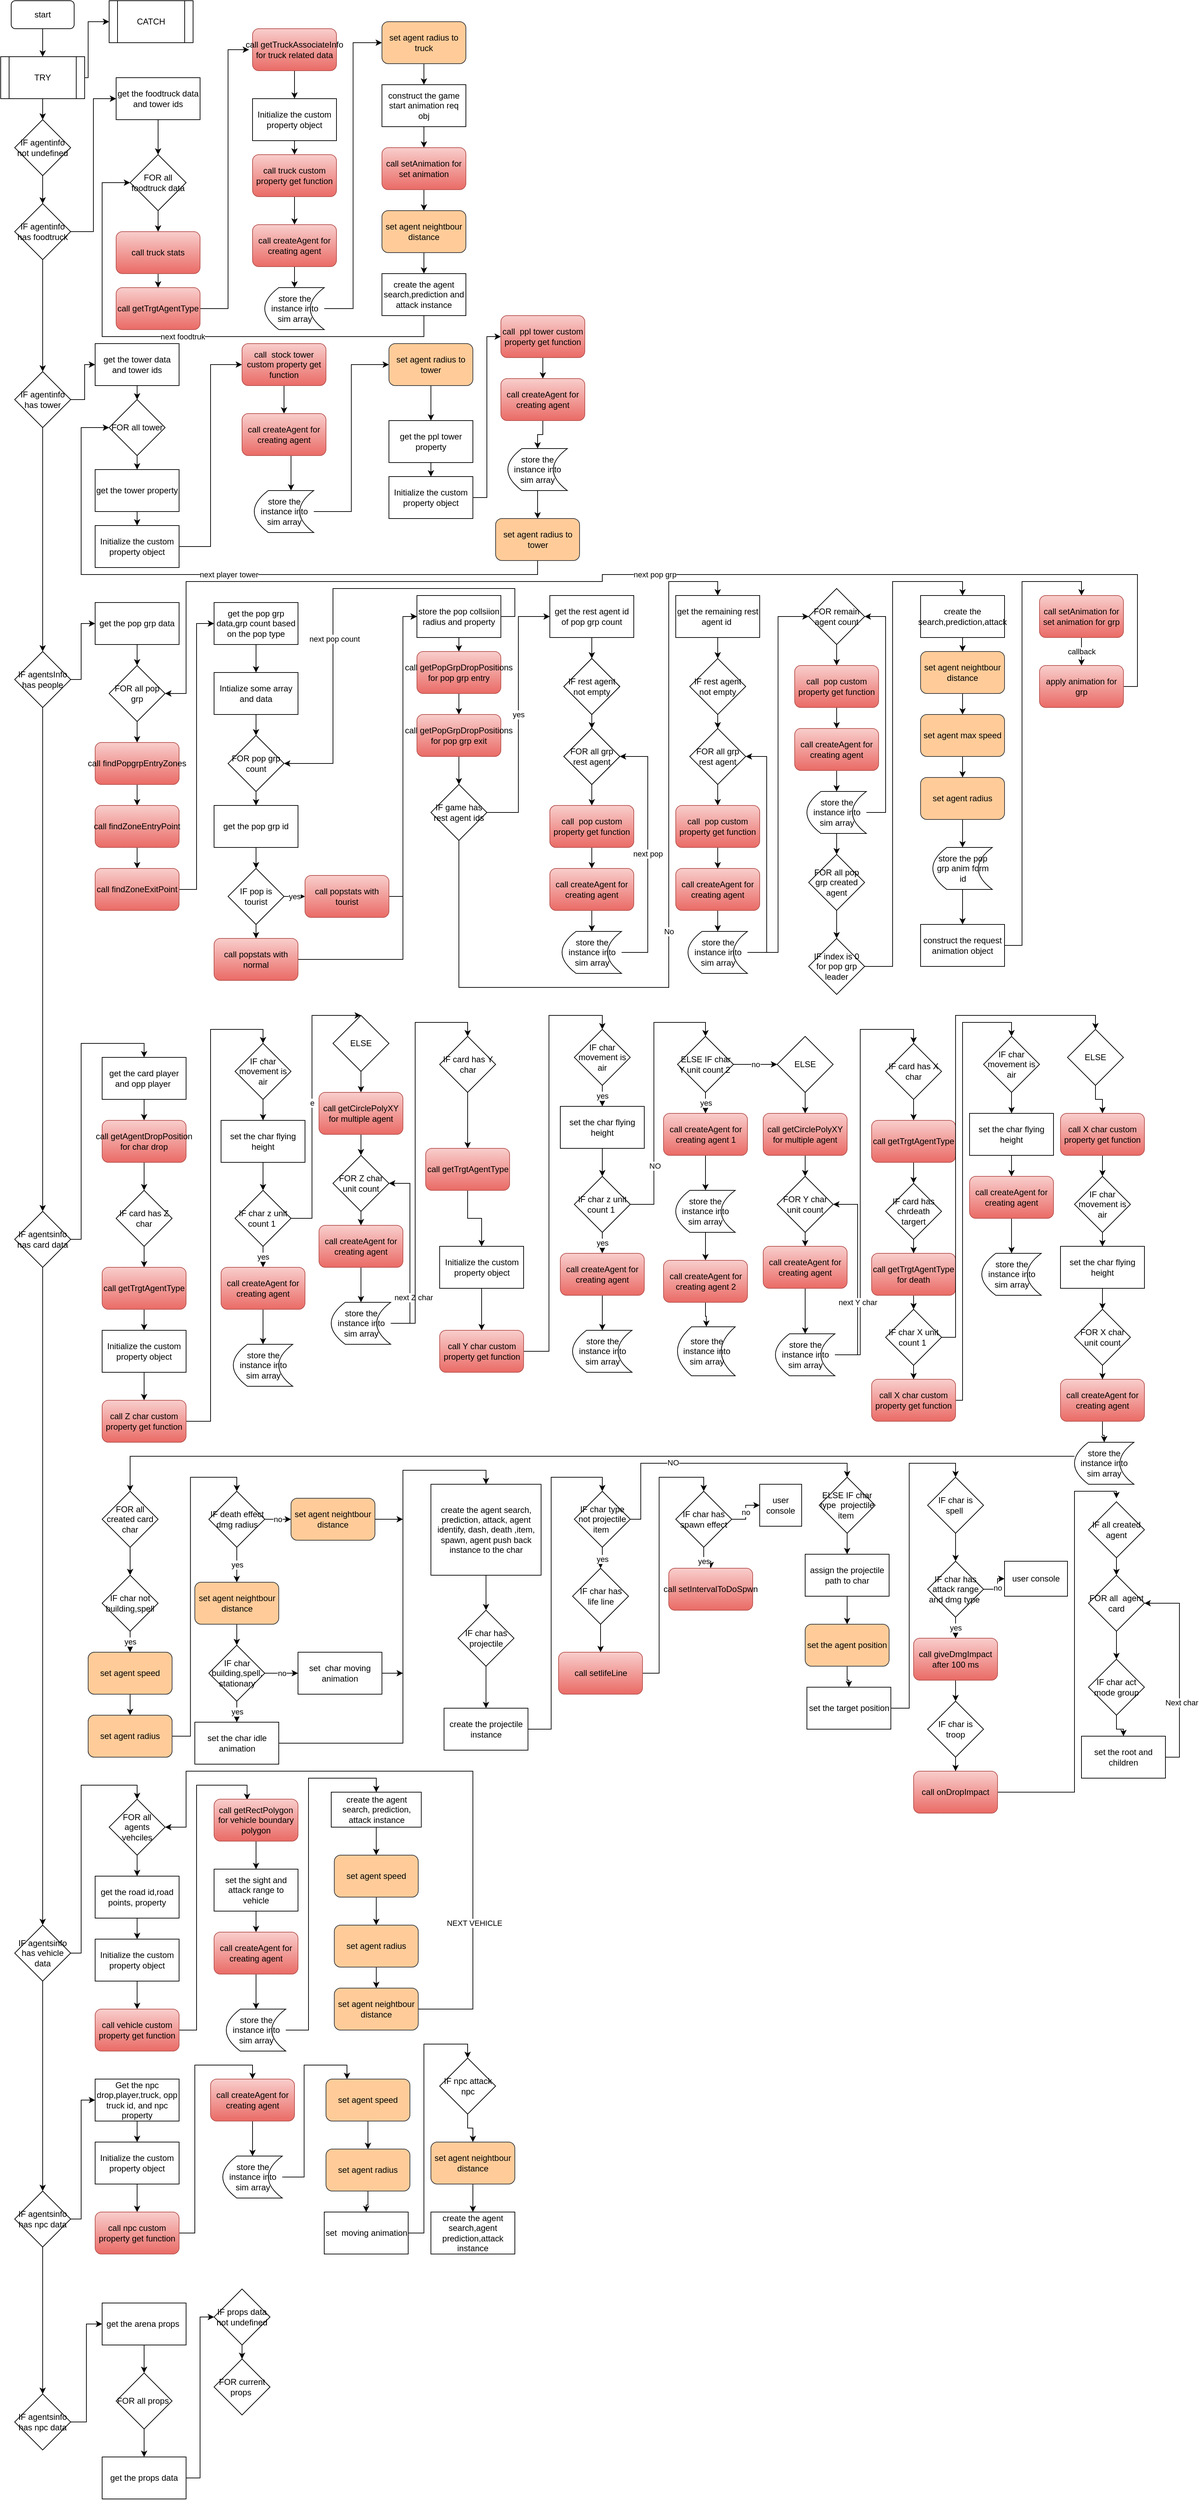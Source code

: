 <mxfile version="17.4.6" type="github">
  <diagram id="CrkfeKe50mWL2yHPkhIW" name="Page-1">
    <mxGraphModel dx="1038" dy="579" grid="1" gridSize="10" guides="1" tooltips="1" connect="1" arrows="1" fold="1" page="1" pageScale="1" pageWidth="850" pageHeight="1100" math="0" shadow="0">
      <root>
        <mxCell id="0" />
        <mxCell id="1" parent="0" />
        <mxCell id="wT07hZxbpVdA6speAoGU-4" value="" style="edgeStyle=orthogonalEdgeStyle;rounded=0;orthogonalLoop=1;jettySize=auto;html=1;" parent="1" source="wT07hZxbpVdA6speAoGU-1" target="wT07hZxbpVdA6speAoGU-2" edge="1">
          <mxGeometry relative="1" as="geometry" />
        </mxCell>
        <mxCell id="wT07hZxbpVdA6speAoGU-1" value="start" style="rounded=1;whiteSpace=wrap;html=1;" parent="1" vertex="1">
          <mxGeometry x="80" y="10" width="90" height="40" as="geometry" />
        </mxCell>
        <mxCell id="wT07hZxbpVdA6speAoGU-6" value="" style="edgeStyle=orthogonalEdgeStyle;rounded=0;orthogonalLoop=1;jettySize=auto;html=1;" parent="1" source="wT07hZxbpVdA6speAoGU-2" target="wT07hZxbpVdA6speAoGU-5" edge="1">
          <mxGeometry relative="1" as="geometry">
            <Array as="points">
              <mxPoint x="190" y="120" />
              <mxPoint x="190" y="40" />
            </Array>
          </mxGeometry>
        </mxCell>
        <mxCell id="wT07hZxbpVdA6speAoGU-8" value="" style="edgeStyle=orthogonalEdgeStyle;rounded=0;orthogonalLoop=1;jettySize=auto;html=1;" parent="1" source="wT07hZxbpVdA6speAoGU-2" target="wT07hZxbpVdA6speAoGU-7" edge="1">
          <mxGeometry relative="1" as="geometry" />
        </mxCell>
        <mxCell id="wT07hZxbpVdA6speAoGU-2" value="TRY" style="shape=process;whiteSpace=wrap;html=1;backgroundOutline=1;" parent="1" vertex="1">
          <mxGeometry x="65" y="90" width="120" height="60" as="geometry" />
        </mxCell>
        <mxCell id="wT07hZxbpVdA6speAoGU-5" value="CATCH" style="shape=process;whiteSpace=wrap;html=1;backgroundOutline=1;" parent="1" vertex="1">
          <mxGeometry x="220" y="10" width="120" height="60" as="geometry" />
        </mxCell>
        <mxCell id="wT07hZxbpVdA6speAoGU-10" value="" style="edgeStyle=orthogonalEdgeStyle;rounded=0;orthogonalLoop=1;jettySize=auto;html=1;" parent="1" source="wT07hZxbpVdA6speAoGU-7" target="wT07hZxbpVdA6speAoGU-9" edge="1">
          <mxGeometry relative="1" as="geometry" />
        </mxCell>
        <mxCell id="wT07hZxbpVdA6speAoGU-7" value="IF agentinfo not undefined" style="rhombus;whiteSpace=wrap;html=1;" parent="1" vertex="1">
          <mxGeometry x="85" y="180" width="80" height="80" as="geometry" />
        </mxCell>
        <mxCell id="wT07hZxbpVdA6speAoGU-13" style="edgeStyle=orthogonalEdgeStyle;rounded=0;orthogonalLoop=1;jettySize=auto;html=1;entryX=0;entryY=0.5;entryDx=0;entryDy=0;" parent="1" source="wT07hZxbpVdA6speAoGU-9" target="wT07hZxbpVdA6speAoGU-12" edge="1">
          <mxGeometry relative="1" as="geometry" />
        </mxCell>
        <mxCell id="KutbwSOixSmznZ3dP8HH-2" value="" style="edgeStyle=orthogonalEdgeStyle;rounded=0;orthogonalLoop=1;jettySize=auto;html=1;" parent="1" source="wT07hZxbpVdA6speAoGU-9" target="KutbwSOixSmznZ3dP8HH-1" edge="1">
          <mxGeometry relative="1" as="geometry" />
        </mxCell>
        <mxCell id="wT07hZxbpVdA6speAoGU-9" value="IF agentinfo has foodtruck" style="rhombus;whiteSpace=wrap;html=1;" parent="1" vertex="1">
          <mxGeometry x="85" y="300" width="80" height="80" as="geometry" />
        </mxCell>
        <mxCell id="wT07hZxbpVdA6speAoGU-15" value="" style="edgeStyle=orthogonalEdgeStyle;rounded=0;orthogonalLoop=1;jettySize=auto;html=1;" parent="1" source="wT07hZxbpVdA6speAoGU-12" target="wT07hZxbpVdA6speAoGU-14" edge="1">
          <mxGeometry relative="1" as="geometry" />
        </mxCell>
        <mxCell id="wT07hZxbpVdA6speAoGU-12" value="get the foodtruck data and tower ids" style="rounded=0;whiteSpace=wrap;html=1;" parent="1" vertex="1">
          <mxGeometry x="230" y="120" width="120" height="60" as="geometry" />
        </mxCell>
        <mxCell id="wT07hZxbpVdA6speAoGU-17" value="" style="edgeStyle=orthogonalEdgeStyle;rounded=0;orthogonalLoop=1;jettySize=auto;html=1;" parent="1" source="wT07hZxbpVdA6speAoGU-14" target="wT07hZxbpVdA6speAoGU-16" edge="1">
          <mxGeometry relative="1" as="geometry" />
        </mxCell>
        <mxCell id="wT07hZxbpVdA6speAoGU-14" value="FOR all foodtruck data" style="rhombus;whiteSpace=wrap;html=1;rounded=0;" parent="1" vertex="1">
          <mxGeometry x="250" y="230" width="80" height="80" as="geometry" />
        </mxCell>
        <mxCell id="wT07hZxbpVdA6speAoGU-19" value="" style="edgeStyle=orthogonalEdgeStyle;rounded=0;orthogonalLoop=1;jettySize=auto;html=1;" parent="1" source="wT07hZxbpVdA6speAoGU-16" target="wT07hZxbpVdA6speAoGU-18" edge="1">
          <mxGeometry relative="1" as="geometry" />
        </mxCell>
        <mxCell id="wT07hZxbpVdA6speAoGU-16" value="call truck stats" style="rounded=1;whiteSpace=wrap;html=1;fillColor=#f8cecc;gradientColor=#ea6b66;strokeColor=#b85450;" parent="1" vertex="1">
          <mxGeometry x="230" y="340" width="120" height="60" as="geometry" />
        </mxCell>
        <mxCell id="wT07hZxbpVdA6speAoGU-21" style="edgeStyle=orthogonalEdgeStyle;rounded=0;orthogonalLoop=1;jettySize=auto;html=1;" parent="1" source="wT07hZxbpVdA6speAoGU-18" edge="1">
          <mxGeometry relative="1" as="geometry">
            <mxPoint x="420" y="80" as="targetPoint" />
            <Array as="points">
              <mxPoint x="390" y="450" />
              <mxPoint x="390" y="80" />
            </Array>
          </mxGeometry>
        </mxCell>
        <mxCell id="wT07hZxbpVdA6speAoGU-18" value="call&amp;nbsp;getTrgtAgentType" style="rounded=1;whiteSpace=wrap;html=1;fillColor=#f8cecc;gradientColor=#ea6b66;strokeColor=#b85450;" parent="1" vertex="1">
          <mxGeometry x="230" y="420" width="120" height="60" as="geometry" />
        </mxCell>
        <mxCell id="wT07hZxbpVdA6speAoGU-23" value="" style="edgeStyle=orthogonalEdgeStyle;rounded=0;orthogonalLoop=1;jettySize=auto;html=1;" parent="1" source="wT07hZxbpVdA6speAoGU-20" target="wT07hZxbpVdA6speAoGU-22" edge="1">
          <mxGeometry relative="1" as="geometry" />
        </mxCell>
        <mxCell id="wT07hZxbpVdA6speAoGU-20" value="call&amp;nbsp;getTruckAssociateInfo for truck related data" style="rounded=1;whiteSpace=wrap;html=1;fillColor=#f8cecc;gradientColor=#ea6b66;strokeColor=#b85450;" parent="1" vertex="1">
          <mxGeometry x="425" y="50" width="120" height="60" as="geometry" />
        </mxCell>
        <mxCell id="wT07hZxbpVdA6speAoGU-25" value="" style="edgeStyle=orthogonalEdgeStyle;rounded=0;orthogonalLoop=1;jettySize=auto;html=1;" parent="1" source="wT07hZxbpVdA6speAoGU-22" target="wT07hZxbpVdA6speAoGU-24" edge="1">
          <mxGeometry relative="1" as="geometry" />
        </mxCell>
        <mxCell id="wT07hZxbpVdA6speAoGU-22" value="Initialize the custom property object" style="rounded=0;whiteSpace=wrap;html=1;" parent="1" vertex="1">
          <mxGeometry x="425" y="150" width="120" height="60" as="geometry" />
        </mxCell>
        <mxCell id="wT07hZxbpVdA6speAoGU-28" value="" style="edgeStyle=orthogonalEdgeStyle;rounded=0;orthogonalLoop=1;jettySize=auto;html=1;" parent="1" source="wT07hZxbpVdA6speAoGU-24" target="wT07hZxbpVdA6speAoGU-27" edge="1">
          <mxGeometry relative="1" as="geometry" />
        </mxCell>
        <mxCell id="wT07hZxbpVdA6speAoGU-24" value="call truck custom property get function" style="rounded=1;whiteSpace=wrap;html=1;fillColor=#f8cecc;gradientColor=#ea6b66;strokeColor=#b85450;" parent="1" vertex="1">
          <mxGeometry x="425" y="230" width="120" height="60" as="geometry" />
        </mxCell>
        <mxCell id="wT07hZxbpVdA6speAoGU-30" value="" style="edgeStyle=orthogonalEdgeStyle;rounded=0;orthogonalLoop=1;jettySize=auto;html=1;" parent="1" source="wT07hZxbpVdA6speAoGU-27" target="wT07hZxbpVdA6speAoGU-29" edge="1">
          <mxGeometry relative="1" as="geometry" />
        </mxCell>
        <mxCell id="wT07hZxbpVdA6speAoGU-27" value="call&amp;nbsp;createAgent for creating agent" style="rounded=1;whiteSpace=wrap;html=1;fillColor=#f8cecc;gradientColor=#ea6b66;strokeColor=#b85450;" parent="1" vertex="1">
          <mxGeometry x="425" y="330" width="120" height="60" as="geometry" />
        </mxCell>
        <mxCell id="wT07hZxbpVdA6speAoGU-34" style="edgeStyle=orthogonalEdgeStyle;rounded=0;orthogonalLoop=1;jettySize=auto;html=1;entryX=0;entryY=0.5;entryDx=0;entryDy=0;" parent="1" source="wT07hZxbpVdA6speAoGU-29" target="wT07hZxbpVdA6speAoGU-35" edge="1">
          <mxGeometry relative="1" as="geometry">
            <mxPoint x="610" y="80" as="targetPoint" />
          </mxGeometry>
        </mxCell>
        <mxCell id="wT07hZxbpVdA6speAoGU-29" value="store the instance into sim array" style="shape=dataStorage;whiteSpace=wrap;html=1;fixedSize=1;" parent="1" vertex="1">
          <mxGeometry x="442.5" y="420" width="85" height="60" as="geometry" />
        </mxCell>
        <mxCell id="wT07hZxbpVdA6speAoGU-37" value="" style="edgeStyle=orthogonalEdgeStyle;rounded=0;orthogonalLoop=1;jettySize=auto;html=1;" parent="1" source="wT07hZxbpVdA6speAoGU-35" target="wT07hZxbpVdA6speAoGU-36" edge="1">
          <mxGeometry relative="1" as="geometry" />
        </mxCell>
        <mxCell id="wT07hZxbpVdA6speAoGU-35" value="set agent radius to truck" style="rounded=1;whiteSpace=wrap;html=1;fillColor=#ffcc99;strokeColor=#36393d;" parent="1" vertex="1">
          <mxGeometry x="610" y="40" width="120" height="60" as="geometry" />
        </mxCell>
        <mxCell id="wT07hZxbpVdA6speAoGU-40" value="" style="edgeStyle=orthogonalEdgeStyle;rounded=0;orthogonalLoop=1;jettySize=auto;html=1;" parent="1" source="wT07hZxbpVdA6speAoGU-36" target="wT07hZxbpVdA6speAoGU-39" edge="1">
          <mxGeometry relative="1" as="geometry" />
        </mxCell>
        <mxCell id="wT07hZxbpVdA6speAoGU-36" value="construct the game start animation req obj" style="rounded=0;whiteSpace=wrap;html=1;" parent="1" vertex="1">
          <mxGeometry x="610" y="130" width="120" height="60" as="geometry" />
        </mxCell>
        <mxCell id="wT07hZxbpVdA6speAoGU-42" value="" style="edgeStyle=orthogonalEdgeStyle;rounded=0;orthogonalLoop=1;jettySize=auto;html=1;" parent="1" source="wT07hZxbpVdA6speAoGU-39" target="wT07hZxbpVdA6speAoGU-41" edge="1">
          <mxGeometry relative="1" as="geometry" />
        </mxCell>
        <mxCell id="wT07hZxbpVdA6speAoGU-39" value="call&amp;nbsp;setAnimation for set animation" style="rounded=1;whiteSpace=wrap;html=1;fillColor=#f8cecc;gradientColor=#ea6b66;strokeColor=#b85450;" parent="1" vertex="1">
          <mxGeometry x="610" y="220" width="120" height="60" as="geometry" />
        </mxCell>
        <mxCell id="wT07hZxbpVdA6speAoGU-44" value="" style="edgeStyle=orthogonalEdgeStyle;rounded=0;orthogonalLoop=1;jettySize=auto;html=1;" parent="1" source="wT07hZxbpVdA6speAoGU-41" target="wT07hZxbpVdA6speAoGU-43" edge="1">
          <mxGeometry relative="1" as="geometry" />
        </mxCell>
        <mxCell id="wT07hZxbpVdA6speAoGU-41" value="set agent neightbour distance" style="rounded=1;whiteSpace=wrap;html=1;fillColor=#ffcc99;strokeColor=#36393d;" parent="1" vertex="1">
          <mxGeometry x="610" y="310" width="120" height="60" as="geometry" />
        </mxCell>
        <mxCell id="KutbwSOixSmznZ3dP8HH-37" value="next foodtruk" style="edgeStyle=orthogonalEdgeStyle;rounded=0;orthogonalLoop=1;jettySize=auto;html=1;entryX=0;entryY=0.5;entryDx=0;entryDy=0;" parent="1" source="wT07hZxbpVdA6speAoGU-43" target="wT07hZxbpVdA6speAoGU-14" edge="1">
          <mxGeometry relative="1" as="geometry">
            <Array as="points">
              <mxPoint x="670" y="490" />
              <mxPoint x="210" y="490" />
              <mxPoint x="210" y="270" />
            </Array>
          </mxGeometry>
        </mxCell>
        <mxCell id="wT07hZxbpVdA6speAoGU-43" value="create the agent search,prediction and attack instance" style="rounded=0;whiteSpace=wrap;html=1;" parent="1" vertex="1">
          <mxGeometry x="610" y="400" width="120" height="60" as="geometry" />
        </mxCell>
        <mxCell id="KutbwSOixSmznZ3dP8HH-4" style="edgeStyle=orthogonalEdgeStyle;rounded=0;orthogonalLoop=1;jettySize=auto;html=1;entryX=0;entryY=0.5;entryDx=0;entryDy=0;" parent="1" source="KutbwSOixSmznZ3dP8HH-1" target="KutbwSOixSmznZ3dP8HH-3" edge="1">
          <mxGeometry relative="1" as="geometry" />
        </mxCell>
        <mxCell id="KutbwSOixSmznZ3dP8HH-43" style="edgeStyle=orthogonalEdgeStyle;rounded=0;orthogonalLoop=1;jettySize=auto;html=1;entryX=0.5;entryY=0;entryDx=0;entryDy=0;" parent="1" source="KutbwSOixSmznZ3dP8HH-1" target="KutbwSOixSmznZ3dP8HH-42" edge="1">
          <mxGeometry relative="1" as="geometry" />
        </mxCell>
        <mxCell id="KutbwSOixSmznZ3dP8HH-1" value="IF agentinfo has tower" style="rhombus;whiteSpace=wrap;html=1;" parent="1" vertex="1">
          <mxGeometry x="85" y="540" width="80" height="80" as="geometry" />
        </mxCell>
        <mxCell id="KutbwSOixSmznZ3dP8HH-8" value="" style="edgeStyle=orthogonalEdgeStyle;rounded=0;orthogonalLoop=1;jettySize=auto;html=1;" parent="1" source="KutbwSOixSmznZ3dP8HH-3" target="KutbwSOixSmznZ3dP8HH-5" edge="1">
          <mxGeometry relative="1" as="geometry" />
        </mxCell>
        <mxCell id="KutbwSOixSmznZ3dP8HH-3" value="get the tower data and tower ids" style="rounded=0;whiteSpace=wrap;html=1;" parent="1" vertex="1">
          <mxGeometry x="200" y="500" width="120" height="60" as="geometry" />
        </mxCell>
        <mxCell id="KutbwSOixSmznZ3dP8HH-10" value="" style="edgeStyle=orthogonalEdgeStyle;rounded=0;orthogonalLoop=1;jettySize=auto;html=1;" parent="1" source="KutbwSOixSmznZ3dP8HH-5" target="KutbwSOixSmznZ3dP8HH-9" edge="1">
          <mxGeometry relative="1" as="geometry" />
        </mxCell>
        <mxCell id="KutbwSOixSmznZ3dP8HH-5" value="FOR all tower" style="rhombus;whiteSpace=wrap;html=1;rounded=0;" parent="1" vertex="1">
          <mxGeometry x="220" y="580" width="80" height="80" as="geometry" />
        </mxCell>
        <mxCell id="KutbwSOixSmznZ3dP8HH-12" value="" style="edgeStyle=orthogonalEdgeStyle;rounded=0;orthogonalLoop=1;jettySize=auto;html=1;" parent="1" source="KutbwSOixSmznZ3dP8HH-9" target="KutbwSOixSmznZ3dP8HH-11" edge="1">
          <mxGeometry relative="1" as="geometry" />
        </mxCell>
        <mxCell id="KutbwSOixSmznZ3dP8HH-9" value="get the tower property" style="rounded=0;whiteSpace=wrap;html=1;" parent="1" vertex="1">
          <mxGeometry x="200" y="680" width="120" height="60" as="geometry" />
        </mxCell>
        <mxCell id="KutbwSOixSmznZ3dP8HH-14" style="edgeStyle=orthogonalEdgeStyle;rounded=0;orthogonalLoop=1;jettySize=auto;html=1;entryX=0;entryY=0.5;entryDx=0;entryDy=0;" parent="1" source="KutbwSOixSmznZ3dP8HH-11" target="KutbwSOixSmznZ3dP8HH-13" edge="1">
          <mxGeometry relative="1" as="geometry" />
        </mxCell>
        <mxCell id="KutbwSOixSmznZ3dP8HH-11" value="Initialize the custom property object" style="rounded=0;whiteSpace=wrap;html=1;" parent="1" vertex="1">
          <mxGeometry x="200" y="760" width="120" height="60" as="geometry" />
        </mxCell>
        <mxCell id="KutbwSOixSmznZ3dP8HH-17" value="" style="edgeStyle=orthogonalEdgeStyle;rounded=0;orthogonalLoop=1;jettySize=auto;html=1;" parent="1" source="KutbwSOixSmznZ3dP8HH-13" target="KutbwSOixSmznZ3dP8HH-15" edge="1">
          <mxGeometry relative="1" as="geometry" />
        </mxCell>
        <mxCell id="KutbwSOixSmznZ3dP8HH-13" value="call&amp;nbsp; stock tower custom property get function" style="rounded=1;whiteSpace=wrap;html=1;fillColor=#f8cecc;gradientColor=#ea6b66;strokeColor=#b85450;" parent="1" vertex="1">
          <mxGeometry x="410" y="500" width="120" height="60" as="geometry" />
        </mxCell>
        <mxCell id="KutbwSOixSmznZ3dP8HH-20" value="" style="edgeStyle=orthogonalEdgeStyle;rounded=0;orthogonalLoop=1;jettySize=auto;html=1;" parent="1" source="KutbwSOixSmznZ3dP8HH-15" target="KutbwSOixSmznZ3dP8HH-19" edge="1">
          <mxGeometry relative="1" as="geometry">
            <Array as="points">
              <mxPoint x="480" y="685" />
              <mxPoint x="480" y="685" />
            </Array>
          </mxGeometry>
        </mxCell>
        <mxCell id="KutbwSOixSmznZ3dP8HH-15" value="call&amp;nbsp;createAgent for creating agent" style="rounded=1;whiteSpace=wrap;html=1;fillColor=#f8cecc;gradientColor=#ea6b66;strokeColor=#b85450;" parent="1" vertex="1">
          <mxGeometry x="410" y="600" width="120" height="60" as="geometry" />
        </mxCell>
        <mxCell id="KutbwSOixSmznZ3dP8HH-22" style="edgeStyle=orthogonalEdgeStyle;rounded=0;orthogonalLoop=1;jettySize=auto;html=1;entryX=0;entryY=0.5;entryDx=0;entryDy=0;" parent="1" source="KutbwSOixSmznZ3dP8HH-19" target="KutbwSOixSmznZ3dP8HH-21" edge="1">
          <mxGeometry relative="1" as="geometry" />
        </mxCell>
        <mxCell id="KutbwSOixSmznZ3dP8HH-19" value="store the instance into sim array" style="shape=dataStorage;whiteSpace=wrap;html=1;fixedSize=1;" parent="1" vertex="1">
          <mxGeometry x="427.5" y="710" width="85" height="60" as="geometry" />
        </mxCell>
        <mxCell id="KutbwSOixSmznZ3dP8HH-29" value="" style="edgeStyle=orthogonalEdgeStyle;rounded=0;orthogonalLoop=1;jettySize=auto;html=1;" parent="1" source="KutbwSOixSmznZ3dP8HH-21" target="KutbwSOixSmznZ3dP8HH-23" edge="1">
          <mxGeometry relative="1" as="geometry" />
        </mxCell>
        <mxCell id="KutbwSOixSmznZ3dP8HH-21" value="set agent radius to tower" style="rounded=1;whiteSpace=wrap;html=1;fillColor=#ffcc99;strokeColor=#36393d;" parent="1" vertex="1">
          <mxGeometry x="620" y="500" width="120" height="60" as="geometry" />
        </mxCell>
        <mxCell id="KutbwSOixSmznZ3dP8HH-30" value="" style="edgeStyle=orthogonalEdgeStyle;rounded=0;orthogonalLoop=1;jettySize=auto;html=1;" parent="1" source="KutbwSOixSmznZ3dP8HH-23" target="KutbwSOixSmznZ3dP8HH-24" edge="1">
          <mxGeometry relative="1" as="geometry" />
        </mxCell>
        <mxCell id="KutbwSOixSmznZ3dP8HH-23" value="get the ppl tower property" style="rounded=0;whiteSpace=wrap;html=1;" parent="1" vertex="1">
          <mxGeometry x="620" y="610" width="120" height="60" as="geometry" />
        </mxCell>
        <mxCell id="KutbwSOixSmznZ3dP8HH-31" style="edgeStyle=orthogonalEdgeStyle;rounded=0;orthogonalLoop=1;jettySize=auto;html=1;entryX=0;entryY=0.5;entryDx=0;entryDy=0;" parent="1" source="KutbwSOixSmznZ3dP8HH-24" target="KutbwSOixSmznZ3dP8HH-25" edge="1">
          <mxGeometry relative="1" as="geometry" />
        </mxCell>
        <mxCell id="KutbwSOixSmznZ3dP8HH-24" value="Initialize the custom property object" style="rounded=0;whiteSpace=wrap;html=1;" parent="1" vertex="1">
          <mxGeometry x="620" y="690" width="120" height="60" as="geometry" />
        </mxCell>
        <mxCell id="KutbwSOixSmznZ3dP8HH-34" value="" style="edgeStyle=orthogonalEdgeStyle;rounded=0;orthogonalLoop=1;jettySize=auto;html=1;" parent="1" source="KutbwSOixSmznZ3dP8HH-25" target="KutbwSOixSmznZ3dP8HH-26" edge="1">
          <mxGeometry relative="1" as="geometry" />
        </mxCell>
        <mxCell id="KutbwSOixSmznZ3dP8HH-25" value="call&amp;nbsp; ppl tower custom property get function" style="rounded=1;whiteSpace=wrap;html=1;fillColor=#f8cecc;gradientColor=#ea6b66;strokeColor=#b85450;" parent="1" vertex="1">
          <mxGeometry x="780" y="460" width="120" height="60" as="geometry" />
        </mxCell>
        <mxCell id="KutbwSOixSmznZ3dP8HH-35" value="" style="edgeStyle=orthogonalEdgeStyle;rounded=0;orthogonalLoop=1;jettySize=auto;html=1;" parent="1" source="KutbwSOixSmznZ3dP8HH-26" target="KutbwSOixSmznZ3dP8HH-27" edge="1">
          <mxGeometry relative="1" as="geometry" />
        </mxCell>
        <mxCell id="KutbwSOixSmznZ3dP8HH-26" value="call&amp;nbsp;createAgent for creating agent" style="rounded=1;whiteSpace=wrap;html=1;fillColor=#f8cecc;gradientColor=#ea6b66;strokeColor=#b85450;" parent="1" vertex="1">
          <mxGeometry x="780" y="550" width="120" height="60" as="geometry" />
        </mxCell>
        <mxCell id="KutbwSOixSmznZ3dP8HH-36" value="" style="edgeStyle=orthogonalEdgeStyle;rounded=0;orthogonalLoop=1;jettySize=auto;html=1;" parent="1" source="KutbwSOixSmznZ3dP8HH-27" target="KutbwSOixSmznZ3dP8HH-28" edge="1">
          <mxGeometry relative="1" as="geometry" />
        </mxCell>
        <mxCell id="KutbwSOixSmznZ3dP8HH-27" value="store the instance into sim array" style="shape=dataStorage;whiteSpace=wrap;html=1;fixedSize=1;" parent="1" vertex="1">
          <mxGeometry x="790" y="650" width="85" height="60" as="geometry" />
        </mxCell>
        <mxCell id="KutbwSOixSmznZ3dP8HH-39" value="next player tower" style="edgeStyle=orthogonalEdgeStyle;rounded=0;orthogonalLoop=1;jettySize=auto;html=1;entryX=0;entryY=0.5;entryDx=0;entryDy=0;" parent="1" source="KutbwSOixSmznZ3dP8HH-28" target="KutbwSOixSmznZ3dP8HH-5" edge="1">
          <mxGeometry relative="1" as="geometry">
            <Array as="points">
              <mxPoint x="833" y="830" />
              <mxPoint x="180" y="830" />
              <mxPoint x="180" y="620" />
            </Array>
          </mxGeometry>
        </mxCell>
        <mxCell id="KutbwSOixSmznZ3dP8HH-28" value="set agent radius to tower" style="rounded=1;whiteSpace=wrap;html=1;fillColor=#ffcc99;strokeColor=#36393d;" parent="1" vertex="1">
          <mxGeometry x="772.5" y="750" width="120" height="60" as="geometry" />
        </mxCell>
        <mxCell id="KutbwSOixSmznZ3dP8HH-45" style="edgeStyle=orthogonalEdgeStyle;rounded=0;orthogonalLoop=1;jettySize=auto;html=1;entryX=0;entryY=0.5;entryDx=0;entryDy=0;" parent="1" source="KutbwSOixSmznZ3dP8HH-42" target="KutbwSOixSmznZ3dP8HH-44" edge="1">
          <mxGeometry relative="1" as="geometry">
            <Array as="points">
              <mxPoint x="180" y="980" />
              <mxPoint x="180" y="900" />
            </Array>
          </mxGeometry>
        </mxCell>
        <mxCell id="KutbwSOixSmznZ3dP8HH-151" value="" style="edgeStyle=orthogonalEdgeStyle;rounded=0;orthogonalLoop=1;jettySize=auto;html=1;" parent="1" source="KutbwSOixSmznZ3dP8HH-42" target="KutbwSOixSmznZ3dP8HH-150" edge="1">
          <mxGeometry relative="1" as="geometry" />
        </mxCell>
        <mxCell id="KutbwSOixSmznZ3dP8HH-42" value="IF agentsInfo&lt;br&gt;has people" style="rhombus;whiteSpace=wrap;html=1;" parent="1" vertex="1">
          <mxGeometry x="85" y="940" width="80" height="80" as="geometry" />
        </mxCell>
        <mxCell id="KutbwSOixSmznZ3dP8HH-49" value="" style="edgeStyle=orthogonalEdgeStyle;rounded=0;orthogonalLoop=1;jettySize=auto;html=1;" parent="1" source="KutbwSOixSmznZ3dP8HH-44" target="KutbwSOixSmznZ3dP8HH-46" edge="1">
          <mxGeometry relative="1" as="geometry" />
        </mxCell>
        <mxCell id="KutbwSOixSmznZ3dP8HH-44" value="get the pop grp data" style="rounded=0;whiteSpace=wrap;html=1;" parent="1" vertex="1">
          <mxGeometry x="200" y="870" width="120" height="60" as="geometry" />
        </mxCell>
        <mxCell id="KutbwSOixSmznZ3dP8HH-51" value="" style="edgeStyle=orthogonalEdgeStyle;rounded=0;orthogonalLoop=1;jettySize=auto;html=1;" parent="1" source="KutbwSOixSmznZ3dP8HH-46" target="KutbwSOixSmznZ3dP8HH-50" edge="1">
          <mxGeometry relative="1" as="geometry" />
        </mxCell>
        <mxCell id="KutbwSOixSmznZ3dP8HH-46" value="FOR all pop grp" style="rhombus;whiteSpace=wrap;html=1;rounded=0;" parent="1" vertex="1">
          <mxGeometry x="220" y="960" width="80" height="80" as="geometry" />
        </mxCell>
        <mxCell id="KutbwSOixSmznZ3dP8HH-55" value="" style="edgeStyle=orthogonalEdgeStyle;rounded=0;orthogonalLoop=1;jettySize=auto;html=1;" parent="1" source="KutbwSOixSmznZ3dP8HH-50" target="KutbwSOixSmznZ3dP8HH-54" edge="1">
          <mxGeometry relative="1" as="geometry" />
        </mxCell>
        <mxCell id="KutbwSOixSmznZ3dP8HH-50" value="call&amp;nbsp;findPopgrpEntryZones" style="rounded=1;whiteSpace=wrap;html=1;fillColor=#f8cecc;gradientColor=#ea6b66;strokeColor=#b85450;" parent="1" vertex="1">
          <mxGeometry x="200" y="1070" width="120" height="60" as="geometry" />
        </mxCell>
        <mxCell id="KutbwSOixSmznZ3dP8HH-57" value="" style="edgeStyle=orthogonalEdgeStyle;rounded=0;orthogonalLoop=1;jettySize=auto;html=1;" parent="1" source="KutbwSOixSmznZ3dP8HH-54" target="KutbwSOixSmznZ3dP8HH-56" edge="1">
          <mxGeometry relative="1" as="geometry" />
        </mxCell>
        <mxCell id="KutbwSOixSmznZ3dP8HH-54" value="call&amp;nbsp;findZoneEntryPoint" style="rounded=1;whiteSpace=wrap;html=1;fillColor=#f8cecc;gradientColor=#ea6b66;strokeColor=#b85450;" parent="1" vertex="1">
          <mxGeometry x="200" y="1160" width="120" height="60" as="geometry" />
        </mxCell>
        <mxCell id="KutbwSOixSmznZ3dP8HH-60" style="edgeStyle=orthogonalEdgeStyle;rounded=0;orthogonalLoop=1;jettySize=auto;html=1;entryX=0;entryY=0.5;entryDx=0;entryDy=0;" parent="1" source="KutbwSOixSmznZ3dP8HH-56" target="KutbwSOixSmznZ3dP8HH-59" edge="1">
          <mxGeometry relative="1" as="geometry" />
        </mxCell>
        <mxCell id="KutbwSOixSmznZ3dP8HH-56" value="call&amp;nbsp;findZoneExitPoint" style="rounded=1;whiteSpace=wrap;html=1;fillColor=#f8cecc;gradientColor=#ea6b66;strokeColor=#b85450;" parent="1" vertex="1">
          <mxGeometry x="200" y="1250" width="120" height="60" as="geometry" />
        </mxCell>
        <mxCell id="KutbwSOixSmznZ3dP8HH-62" value="" style="edgeStyle=orthogonalEdgeStyle;rounded=0;orthogonalLoop=1;jettySize=auto;html=1;" parent="1" source="KutbwSOixSmznZ3dP8HH-59" target="KutbwSOixSmznZ3dP8HH-61" edge="1">
          <mxGeometry relative="1" as="geometry" />
        </mxCell>
        <mxCell id="KutbwSOixSmznZ3dP8HH-59" value="get the pop grp data,grp count based on the pop type" style="rounded=0;whiteSpace=wrap;html=1;" parent="1" vertex="1">
          <mxGeometry x="370" y="870" width="120" height="60" as="geometry" />
        </mxCell>
        <mxCell id="KutbwSOixSmznZ3dP8HH-64" value="" style="edgeStyle=orthogonalEdgeStyle;rounded=0;orthogonalLoop=1;jettySize=auto;html=1;" parent="1" source="KutbwSOixSmznZ3dP8HH-61" target="KutbwSOixSmznZ3dP8HH-63" edge="1">
          <mxGeometry relative="1" as="geometry" />
        </mxCell>
        <mxCell id="KutbwSOixSmznZ3dP8HH-61" value="Intialize some array and data" style="rounded=0;whiteSpace=wrap;html=1;" parent="1" vertex="1">
          <mxGeometry x="370" y="970" width="120" height="60" as="geometry" />
        </mxCell>
        <mxCell id="KutbwSOixSmznZ3dP8HH-66" value="" style="edgeStyle=orthogonalEdgeStyle;rounded=0;orthogonalLoop=1;jettySize=auto;html=1;" parent="1" source="KutbwSOixSmznZ3dP8HH-63" target="KutbwSOixSmznZ3dP8HH-65" edge="1">
          <mxGeometry relative="1" as="geometry" />
        </mxCell>
        <mxCell id="KutbwSOixSmznZ3dP8HH-63" value="FOR pop grp count" style="rhombus;whiteSpace=wrap;html=1;rounded=0;" parent="1" vertex="1">
          <mxGeometry x="390" y="1060" width="80" height="80" as="geometry" />
        </mxCell>
        <mxCell id="KutbwSOixSmznZ3dP8HH-68" value="" style="edgeStyle=orthogonalEdgeStyle;rounded=0;orthogonalLoop=1;jettySize=auto;html=1;" parent="1" source="KutbwSOixSmznZ3dP8HH-65" target="KutbwSOixSmznZ3dP8HH-67" edge="1">
          <mxGeometry relative="1" as="geometry" />
        </mxCell>
        <mxCell id="KutbwSOixSmznZ3dP8HH-65" value="get the pop grp id" style="whiteSpace=wrap;html=1;rounded=0;" parent="1" vertex="1">
          <mxGeometry x="370" y="1160" width="120" height="60" as="geometry" />
        </mxCell>
        <mxCell id="KutbwSOixSmznZ3dP8HH-70" value="yes" style="edgeStyle=orthogonalEdgeStyle;rounded=0;orthogonalLoop=1;jettySize=auto;html=1;" parent="1" source="KutbwSOixSmznZ3dP8HH-67" target="KutbwSOixSmznZ3dP8HH-69" edge="1">
          <mxGeometry relative="1" as="geometry" />
        </mxCell>
        <mxCell id="KutbwSOixSmznZ3dP8HH-72" value="" style="edgeStyle=orthogonalEdgeStyle;rounded=0;orthogonalLoop=1;jettySize=auto;html=1;" parent="1" source="KutbwSOixSmznZ3dP8HH-67" target="KutbwSOixSmznZ3dP8HH-71" edge="1">
          <mxGeometry relative="1" as="geometry" />
        </mxCell>
        <mxCell id="KutbwSOixSmznZ3dP8HH-67" value="IF pop is tourist" style="rhombus;whiteSpace=wrap;html=1;rounded=0;" parent="1" vertex="1">
          <mxGeometry x="390" y="1250" width="80" height="80" as="geometry" />
        </mxCell>
        <mxCell id="KutbwSOixSmznZ3dP8HH-74" style="edgeStyle=orthogonalEdgeStyle;rounded=0;orthogonalLoop=1;jettySize=auto;html=1;entryX=0;entryY=0.5;entryDx=0;entryDy=0;" parent="1" source="KutbwSOixSmznZ3dP8HH-69" target="KutbwSOixSmznZ3dP8HH-73" edge="1">
          <mxGeometry relative="1" as="geometry" />
        </mxCell>
        <mxCell id="KutbwSOixSmznZ3dP8HH-69" value="call popstats with tourist" style="rounded=1;whiteSpace=wrap;html=1;fillColor=#f8cecc;gradientColor=#ea6b66;strokeColor=#b85450;" parent="1" vertex="1">
          <mxGeometry x="500" y="1260" width="120" height="60" as="geometry" />
        </mxCell>
        <mxCell id="KutbwSOixSmznZ3dP8HH-75" style="edgeStyle=orthogonalEdgeStyle;rounded=0;orthogonalLoop=1;jettySize=auto;html=1;entryX=0;entryY=0.5;entryDx=0;entryDy=0;" parent="1" source="KutbwSOixSmznZ3dP8HH-71" target="KutbwSOixSmznZ3dP8HH-73" edge="1">
          <mxGeometry relative="1" as="geometry">
            <Array as="points">
              <mxPoint x="640" y="1380" />
              <mxPoint x="640" y="890" />
            </Array>
          </mxGeometry>
        </mxCell>
        <mxCell id="KutbwSOixSmznZ3dP8HH-71" value="call popstats with normal" style="rounded=1;whiteSpace=wrap;html=1;fillColor=#f8cecc;gradientColor=#ea6b66;strokeColor=#b85450;" parent="1" vertex="1">
          <mxGeometry x="370" y="1350" width="120" height="60" as="geometry" />
        </mxCell>
        <mxCell id="KutbwSOixSmznZ3dP8HH-76" style="edgeStyle=orthogonalEdgeStyle;rounded=0;orthogonalLoop=1;jettySize=auto;html=1;entryX=1;entryY=0.5;entryDx=0;entryDy=0;exitX=1;exitY=0.5;exitDx=0;exitDy=0;" parent="1" source="KutbwSOixSmznZ3dP8HH-73" target="KutbwSOixSmznZ3dP8HH-63" edge="1">
          <mxGeometry relative="1" as="geometry">
            <Array as="points">
              <mxPoint x="800" y="890" />
              <mxPoint x="800" y="850" />
              <mxPoint x="540" y="850" />
              <mxPoint x="540" y="1100" />
            </Array>
          </mxGeometry>
        </mxCell>
        <mxCell id="KutbwSOixSmznZ3dP8HH-77" value="next pop count" style="edgeLabel;html=1;align=center;verticalAlign=middle;resizable=0;points=[];" parent="KutbwSOixSmznZ3dP8HH-76" vertex="1" connectable="0">
          <mxGeometry x="0.224" y="2" relative="1" as="geometry">
            <mxPoint as="offset" />
          </mxGeometry>
        </mxCell>
        <mxCell id="KutbwSOixSmznZ3dP8HH-79" value="" style="edgeStyle=orthogonalEdgeStyle;rounded=0;orthogonalLoop=1;jettySize=auto;html=1;" parent="1" source="KutbwSOixSmznZ3dP8HH-73" target="KutbwSOixSmznZ3dP8HH-78" edge="1">
          <mxGeometry relative="1" as="geometry" />
        </mxCell>
        <mxCell id="KutbwSOixSmznZ3dP8HH-73" value="store the pop collsiion radius and property" style="whiteSpace=wrap;html=1;rounded=0;" parent="1" vertex="1">
          <mxGeometry x="660" y="860" width="120" height="60" as="geometry" />
        </mxCell>
        <mxCell id="KutbwSOixSmznZ3dP8HH-81" value="" style="edgeStyle=orthogonalEdgeStyle;rounded=0;orthogonalLoop=1;jettySize=auto;html=1;" parent="1" source="KutbwSOixSmznZ3dP8HH-78" target="KutbwSOixSmznZ3dP8HH-80" edge="1">
          <mxGeometry relative="1" as="geometry" />
        </mxCell>
        <mxCell id="KutbwSOixSmznZ3dP8HH-78" value="call&amp;nbsp;getPopGrpDropPositions for pop grp entry" style="rounded=1;whiteSpace=wrap;html=1;fillColor=#f8cecc;gradientColor=#ea6b66;strokeColor=#b85450;" parent="1" vertex="1">
          <mxGeometry x="660" y="940" width="120" height="60" as="geometry" />
        </mxCell>
        <mxCell id="KutbwSOixSmznZ3dP8HH-83" value="" style="edgeStyle=orthogonalEdgeStyle;rounded=0;orthogonalLoop=1;jettySize=auto;html=1;" parent="1" source="KutbwSOixSmznZ3dP8HH-80" target="KutbwSOixSmznZ3dP8HH-82" edge="1">
          <mxGeometry relative="1" as="geometry" />
        </mxCell>
        <mxCell id="KutbwSOixSmznZ3dP8HH-80" value="call&amp;nbsp;getPopGrpDropPositions for pop grp exit" style="rounded=1;whiteSpace=wrap;html=1;fillColor=#f8cecc;gradientColor=#ea6b66;strokeColor=#b85450;" parent="1" vertex="1">
          <mxGeometry x="660" y="1030" width="120" height="60" as="geometry" />
        </mxCell>
        <mxCell id="KutbwSOixSmznZ3dP8HH-86" value="yes" style="edgeStyle=orthogonalEdgeStyle;rounded=0;orthogonalLoop=1;jettySize=auto;html=1;entryX=0;entryY=0.5;entryDx=0;entryDy=0;" parent="1" source="KutbwSOixSmznZ3dP8HH-82" target="KutbwSOixSmznZ3dP8HH-85" edge="1">
          <mxGeometry relative="1" as="geometry" />
        </mxCell>
        <mxCell id="KutbwSOixSmznZ3dP8HH-109" value="No" style="edgeStyle=orthogonalEdgeStyle;rounded=0;orthogonalLoop=1;jettySize=auto;html=1;entryX=0.5;entryY=0;entryDx=0;entryDy=0;" parent="1" source="KutbwSOixSmznZ3dP8HH-82" target="KutbwSOixSmznZ3dP8HH-105" edge="1">
          <mxGeometry relative="1" as="geometry">
            <Array as="points">
              <mxPoint x="720" y="1420" />
              <mxPoint x="1020" y="1420" />
              <mxPoint x="1020" y="840" />
              <mxPoint x="1090" y="840" />
            </Array>
          </mxGeometry>
        </mxCell>
        <mxCell id="KutbwSOixSmznZ3dP8HH-82" value="IF game has rest agent ids" style="rhombus;whiteSpace=wrap;html=1;" parent="1" vertex="1">
          <mxGeometry x="680" y="1130" width="80" height="80" as="geometry" />
        </mxCell>
        <mxCell id="KutbwSOixSmznZ3dP8HH-88" value="" style="edgeStyle=orthogonalEdgeStyle;rounded=0;orthogonalLoop=1;jettySize=auto;html=1;" parent="1" source="KutbwSOixSmznZ3dP8HH-85" target="KutbwSOixSmznZ3dP8HH-87" edge="1">
          <mxGeometry relative="1" as="geometry" />
        </mxCell>
        <mxCell id="KutbwSOixSmznZ3dP8HH-85" value="get the rest agent id of pop grp count" style="rounded=0;whiteSpace=wrap;html=1;" parent="1" vertex="1">
          <mxGeometry x="850" y="860" width="120" height="60" as="geometry" />
        </mxCell>
        <mxCell id="KutbwSOixSmznZ3dP8HH-90" value="" style="edgeStyle=orthogonalEdgeStyle;rounded=0;orthogonalLoop=1;jettySize=auto;html=1;" parent="1" source="KutbwSOixSmznZ3dP8HH-87" target="KutbwSOixSmznZ3dP8HH-89" edge="1">
          <mxGeometry relative="1" as="geometry" />
        </mxCell>
        <mxCell id="KutbwSOixSmznZ3dP8HH-87" value="IF rest agent not empty" style="rhombus;whiteSpace=wrap;html=1;" parent="1" vertex="1">
          <mxGeometry x="870" y="950" width="80" height="80" as="geometry" />
        </mxCell>
        <mxCell id="KutbwSOixSmznZ3dP8HH-93" value="" style="edgeStyle=orthogonalEdgeStyle;rounded=0;orthogonalLoop=1;jettySize=auto;html=1;" parent="1" source="KutbwSOixSmznZ3dP8HH-89" target="KutbwSOixSmznZ3dP8HH-91" edge="1">
          <mxGeometry relative="1" as="geometry" />
        </mxCell>
        <mxCell id="KutbwSOixSmznZ3dP8HH-89" value="FOR all grp rest agent" style="rhombus;whiteSpace=wrap;html=1;" parent="1" vertex="1">
          <mxGeometry x="870" y="1050" width="80" height="80" as="geometry" />
        </mxCell>
        <mxCell id="KutbwSOixSmznZ3dP8HH-94" value="" style="edgeStyle=orthogonalEdgeStyle;rounded=0;orthogonalLoop=1;jettySize=auto;html=1;" parent="1" source="KutbwSOixSmznZ3dP8HH-91" target="KutbwSOixSmznZ3dP8HH-92" edge="1">
          <mxGeometry relative="1" as="geometry" />
        </mxCell>
        <mxCell id="KutbwSOixSmznZ3dP8HH-91" value="call&amp;nbsp; pop custom property get function" style="rounded=1;whiteSpace=wrap;html=1;fillColor=#f8cecc;gradientColor=#ea6b66;strokeColor=#b85450;" parent="1" vertex="1">
          <mxGeometry x="850" y="1160" width="120" height="60" as="geometry" />
        </mxCell>
        <mxCell id="KutbwSOixSmznZ3dP8HH-96" value="" style="edgeStyle=orthogonalEdgeStyle;rounded=0;orthogonalLoop=1;jettySize=auto;html=1;" parent="1" source="KutbwSOixSmznZ3dP8HH-92" target="KutbwSOixSmznZ3dP8HH-95" edge="1">
          <mxGeometry relative="1" as="geometry" />
        </mxCell>
        <mxCell id="KutbwSOixSmznZ3dP8HH-92" value="call&amp;nbsp;createAgent for creating agent" style="rounded=1;whiteSpace=wrap;html=1;fillColor=#f8cecc;gradientColor=#ea6b66;strokeColor=#b85450;" parent="1" vertex="1">
          <mxGeometry x="850" y="1250" width="120" height="60" as="geometry" />
        </mxCell>
        <mxCell id="KutbwSOixSmznZ3dP8HH-97" value="next pop" style="edgeStyle=orthogonalEdgeStyle;rounded=0;orthogonalLoop=1;jettySize=auto;html=1;entryX=1;entryY=0.5;entryDx=0;entryDy=0;" parent="1" source="KutbwSOixSmznZ3dP8HH-95" target="KutbwSOixSmznZ3dP8HH-89" edge="1">
          <mxGeometry relative="1" as="geometry">
            <Array as="points">
              <mxPoint x="990" y="1370" />
              <mxPoint x="990" y="1090" />
            </Array>
          </mxGeometry>
        </mxCell>
        <mxCell id="KutbwSOixSmznZ3dP8HH-95" value="store the instance into sim array" style="shape=dataStorage;whiteSpace=wrap;html=1;fixedSize=1;" parent="1" vertex="1">
          <mxGeometry x="867.5" y="1340" width="85" height="60" as="geometry" />
        </mxCell>
        <mxCell id="KutbwSOixSmznZ3dP8HH-99" value="get the rest agent id of pop grp count" style="rounded=0;whiteSpace=wrap;html=1;" parent="1" vertex="1">
          <mxGeometry x="850" y="860" width="120" height="60" as="geometry" />
        </mxCell>
        <mxCell id="KutbwSOixSmznZ3dP8HH-100" value="IF rest agent not empty" style="rhombus;whiteSpace=wrap;html=1;" parent="1" vertex="1">
          <mxGeometry x="870" y="950" width="80" height="80" as="geometry" />
        </mxCell>
        <mxCell id="KutbwSOixSmznZ3dP8HH-101" value="FOR all grp rest agent" style="rhombus;whiteSpace=wrap;html=1;" parent="1" vertex="1">
          <mxGeometry x="870" y="1050" width="80" height="80" as="geometry" />
        </mxCell>
        <mxCell id="KutbwSOixSmznZ3dP8HH-102" value="call&amp;nbsp; pop custom property get function" style="rounded=1;whiteSpace=wrap;html=1;fillColor=#f8cecc;gradientColor=#ea6b66;strokeColor=#b85450;" parent="1" vertex="1">
          <mxGeometry x="850" y="1160" width="120" height="60" as="geometry" />
        </mxCell>
        <mxCell id="KutbwSOixSmznZ3dP8HH-114" value="" style="edgeStyle=orthogonalEdgeStyle;rounded=0;orthogonalLoop=1;jettySize=auto;html=1;" parent="1" source="KutbwSOixSmznZ3dP8HH-103" target="KutbwSOixSmznZ3dP8HH-104" edge="1">
          <mxGeometry relative="1" as="geometry" />
        </mxCell>
        <mxCell id="KutbwSOixSmznZ3dP8HH-103" value="call&amp;nbsp;createAgent for creating agent" style="rounded=1;whiteSpace=wrap;html=1;fillColor=#f8cecc;gradientColor=#ea6b66;strokeColor=#b85450;" parent="1" vertex="1">
          <mxGeometry x="1030" y="1250" width="120" height="60" as="geometry" />
        </mxCell>
        <mxCell id="KutbwSOixSmznZ3dP8HH-116" style="edgeStyle=orthogonalEdgeStyle;rounded=0;orthogonalLoop=1;jettySize=auto;html=1;entryX=1;entryY=0.5;entryDx=0;entryDy=0;" parent="1" source="KutbwSOixSmznZ3dP8HH-104" target="KutbwSOixSmznZ3dP8HH-107" edge="1">
          <mxGeometry relative="1" as="geometry">
            <Array as="points">
              <mxPoint x="1160" y="1370" />
              <mxPoint x="1160" y="1090" />
            </Array>
          </mxGeometry>
        </mxCell>
        <mxCell id="KutbwSOixSmznZ3dP8HH-121" style="edgeStyle=orthogonalEdgeStyle;rounded=0;orthogonalLoop=1;jettySize=auto;html=1;entryX=0;entryY=0.5;entryDx=0;entryDy=0;" parent="1" source="KutbwSOixSmznZ3dP8HH-104" target="KutbwSOixSmznZ3dP8HH-119" edge="1">
          <mxGeometry relative="1" as="geometry" />
        </mxCell>
        <mxCell id="KutbwSOixSmznZ3dP8HH-104" value="store the instance into sim array" style="shape=dataStorage;whiteSpace=wrap;html=1;fixedSize=1;" parent="1" vertex="1">
          <mxGeometry x="1047.5" y="1340" width="85" height="60" as="geometry" />
        </mxCell>
        <mxCell id="KutbwSOixSmznZ3dP8HH-110" value="" style="edgeStyle=orthogonalEdgeStyle;rounded=0;orthogonalLoop=1;jettySize=auto;html=1;" parent="1" source="KutbwSOixSmznZ3dP8HH-105" target="KutbwSOixSmznZ3dP8HH-106" edge="1">
          <mxGeometry relative="1" as="geometry" />
        </mxCell>
        <mxCell id="KutbwSOixSmznZ3dP8HH-105" value="get the remaining rest agent id&amp;nbsp;" style="rounded=0;whiteSpace=wrap;html=1;" parent="1" vertex="1">
          <mxGeometry x="1030" y="860" width="120" height="60" as="geometry" />
        </mxCell>
        <mxCell id="KutbwSOixSmznZ3dP8HH-111" value="" style="edgeStyle=orthogonalEdgeStyle;rounded=0;orthogonalLoop=1;jettySize=auto;html=1;" parent="1" source="KutbwSOixSmznZ3dP8HH-106" target="KutbwSOixSmznZ3dP8HH-107" edge="1">
          <mxGeometry relative="1" as="geometry" />
        </mxCell>
        <mxCell id="KutbwSOixSmznZ3dP8HH-106" value="IF rest agent not empty" style="rhombus;whiteSpace=wrap;html=1;" parent="1" vertex="1">
          <mxGeometry x="1050" y="950" width="80" height="80" as="geometry" />
        </mxCell>
        <mxCell id="KutbwSOixSmznZ3dP8HH-112" value="" style="edgeStyle=orthogonalEdgeStyle;rounded=0;orthogonalLoop=1;jettySize=auto;html=1;" parent="1" source="KutbwSOixSmznZ3dP8HH-107" target="KutbwSOixSmznZ3dP8HH-108" edge="1">
          <mxGeometry relative="1" as="geometry" />
        </mxCell>
        <mxCell id="KutbwSOixSmznZ3dP8HH-107" value="FOR all grp rest agent" style="rhombus;whiteSpace=wrap;html=1;" parent="1" vertex="1">
          <mxGeometry x="1050" y="1050" width="80" height="80" as="geometry" />
        </mxCell>
        <mxCell id="KutbwSOixSmznZ3dP8HH-113" value="" style="edgeStyle=orthogonalEdgeStyle;rounded=0;orthogonalLoop=1;jettySize=auto;html=1;" parent="1" source="KutbwSOixSmznZ3dP8HH-108" target="KutbwSOixSmznZ3dP8HH-103" edge="1">
          <mxGeometry relative="1" as="geometry" />
        </mxCell>
        <mxCell id="KutbwSOixSmznZ3dP8HH-108" value="call&amp;nbsp; pop custom property get function" style="rounded=1;whiteSpace=wrap;html=1;fillColor=#f8cecc;gradientColor=#ea6b66;strokeColor=#b85450;" parent="1" vertex="1">
          <mxGeometry x="1030" y="1160" width="120" height="60" as="geometry" />
        </mxCell>
        <mxCell id="KutbwSOixSmznZ3dP8HH-124" value="" style="edgeStyle=orthogonalEdgeStyle;rounded=0;orthogonalLoop=1;jettySize=auto;html=1;" parent="1" source="KutbwSOixSmznZ3dP8HH-117" target="KutbwSOixSmznZ3dP8HH-118" edge="1">
          <mxGeometry relative="1" as="geometry" />
        </mxCell>
        <mxCell id="KutbwSOixSmznZ3dP8HH-117" value="call&amp;nbsp;createAgent for creating agent" style="rounded=1;whiteSpace=wrap;html=1;fillColor=#f8cecc;gradientColor=#ea6b66;strokeColor=#b85450;" parent="1" vertex="1">
          <mxGeometry x="1200" y="1050" width="120" height="60" as="geometry" />
        </mxCell>
        <mxCell id="KutbwSOixSmznZ3dP8HH-125" style="edgeStyle=orthogonalEdgeStyle;rounded=0;orthogonalLoop=1;jettySize=auto;html=1;entryX=1;entryY=0.5;entryDx=0;entryDy=0;" parent="1" source="KutbwSOixSmznZ3dP8HH-118" target="KutbwSOixSmznZ3dP8HH-119" edge="1">
          <mxGeometry relative="1" as="geometry">
            <Array as="points">
              <mxPoint x="1330" y="1170" />
              <mxPoint x="1330" y="890" />
            </Array>
          </mxGeometry>
        </mxCell>
        <mxCell id="KutbwSOixSmznZ3dP8HH-127" value="" style="edgeStyle=orthogonalEdgeStyle;rounded=0;orthogonalLoop=1;jettySize=auto;html=1;" parent="1" source="KutbwSOixSmznZ3dP8HH-118" target="KutbwSOixSmznZ3dP8HH-126" edge="1">
          <mxGeometry relative="1" as="geometry" />
        </mxCell>
        <mxCell id="KutbwSOixSmznZ3dP8HH-118" value="store the instance into sim array" style="shape=dataStorage;whiteSpace=wrap;html=1;fixedSize=1;" parent="1" vertex="1">
          <mxGeometry x="1217.5" y="1140" width="85" height="60" as="geometry" />
        </mxCell>
        <mxCell id="KutbwSOixSmznZ3dP8HH-122" value="" style="edgeStyle=orthogonalEdgeStyle;rounded=0;orthogonalLoop=1;jettySize=auto;html=1;" parent="1" source="KutbwSOixSmznZ3dP8HH-119" target="KutbwSOixSmznZ3dP8HH-120" edge="1">
          <mxGeometry relative="1" as="geometry" />
        </mxCell>
        <mxCell id="KutbwSOixSmznZ3dP8HH-119" value="FOR remain agent count" style="rhombus;whiteSpace=wrap;html=1;" parent="1" vertex="1">
          <mxGeometry x="1220" y="850" width="80" height="80" as="geometry" />
        </mxCell>
        <mxCell id="KutbwSOixSmznZ3dP8HH-123" value="" style="edgeStyle=orthogonalEdgeStyle;rounded=0;orthogonalLoop=1;jettySize=auto;html=1;" parent="1" source="KutbwSOixSmznZ3dP8HH-120" target="KutbwSOixSmznZ3dP8HH-117" edge="1">
          <mxGeometry relative="1" as="geometry" />
        </mxCell>
        <mxCell id="KutbwSOixSmznZ3dP8HH-120" value="call&amp;nbsp; pop custom property get function" style="rounded=1;whiteSpace=wrap;html=1;fillColor=#f8cecc;gradientColor=#ea6b66;strokeColor=#b85450;" parent="1" vertex="1">
          <mxGeometry x="1200" y="960" width="120" height="60" as="geometry" />
        </mxCell>
        <mxCell id="KutbwSOixSmznZ3dP8HH-129" value="" style="edgeStyle=orthogonalEdgeStyle;rounded=0;orthogonalLoop=1;jettySize=auto;html=1;" parent="1" source="KutbwSOixSmznZ3dP8HH-126" target="KutbwSOixSmznZ3dP8HH-128" edge="1">
          <mxGeometry relative="1" as="geometry" />
        </mxCell>
        <mxCell id="KutbwSOixSmznZ3dP8HH-126" value="FOR all pop grp created agent" style="rhombus;whiteSpace=wrap;html=1;" parent="1" vertex="1">
          <mxGeometry x="1220" y="1230" width="80" height="80" as="geometry" />
        </mxCell>
        <mxCell id="KutbwSOixSmznZ3dP8HH-132" style="edgeStyle=orthogonalEdgeStyle;rounded=0;orthogonalLoop=1;jettySize=auto;html=1;entryX=0.5;entryY=0;entryDx=0;entryDy=0;" parent="1" source="KutbwSOixSmznZ3dP8HH-128" target="KutbwSOixSmznZ3dP8HH-131" edge="1">
          <mxGeometry relative="1" as="geometry" />
        </mxCell>
        <mxCell id="KutbwSOixSmznZ3dP8HH-128" value="IF index is 0 for pop grp leader" style="rhombus;whiteSpace=wrap;html=1;" parent="1" vertex="1">
          <mxGeometry x="1220" y="1350" width="80" height="80" as="geometry" />
        </mxCell>
        <mxCell id="KutbwSOixSmznZ3dP8HH-136" value="" style="edgeStyle=orthogonalEdgeStyle;rounded=0;orthogonalLoop=1;jettySize=auto;html=1;" parent="1" source="KutbwSOixSmznZ3dP8HH-131" target="KutbwSOixSmznZ3dP8HH-135" edge="1">
          <mxGeometry relative="1" as="geometry" />
        </mxCell>
        <mxCell id="KutbwSOixSmznZ3dP8HH-131" value="create the search,prediction,attack" style="rounded=0;whiteSpace=wrap;html=1;" parent="1" vertex="1">
          <mxGeometry x="1380" y="860" width="120" height="60" as="geometry" />
        </mxCell>
        <mxCell id="KutbwSOixSmznZ3dP8HH-138" value="" style="edgeStyle=orthogonalEdgeStyle;rounded=0;orthogonalLoop=1;jettySize=auto;html=1;" parent="1" source="KutbwSOixSmznZ3dP8HH-135" target="KutbwSOixSmznZ3dP8HH-137" edge="1">
          <mxGeometry relative="1" as="geometry" />
        </mxCell>
        <mxCell id="KutbwSOixSmznZ3dP8HH-135" value="set agent neightbour distance" style="rounded=1;whiteSpace=wrap;html=1;fillColor=#ffcc99;strokeColor=#36393d;" parent="1" vertex="1">
          <mxGeometry x="1380" y="940" width="120" height="60" as="geometry" />
        </mxCell>
        <mxCell id="KutbwSOixSmznZ3dP8HH-140" value="" style="edgeStyle=orthogonalEdgeStyle;rounded=0;orthogonalLoop=1;jettySize=auto;html=1;" parent="1" source="KutbwSOixSmznZ3dP8HH-137" target="KutbwSOixSmznZ3dP8HH-139" edge="1">
          <mxGeometry relative="1" as="geometry" />
        </mxCell>
        <mxCell id="KutbwSOixSmznZ3dP8HH-137" value="set agent max speed" style="rounded=1;whiteSpace=wrap;html=1;fillColor=#ffcc99;strokeColor=#36393d;" parent="1" vertex="1">
          <mxGeometry x="1380" y="1030" width="120" height="60" as="geometry" />
        </mxCell>
        <mxCell id="KutbwSOixSmznZ3dP8HH-142" value="" style="edgeStyle=orthogonalEdgeStyle;rounded=0;orthogonalLoop=1;jettySize=auto;html=1;" parent="1" source="KutbwSOixSmznZ3dP8HH-139" target="KutbwSOixSmznZ3dP8HH-141" edge="1">
          <mxGeometry relative="1" as="geometry" />
        </mxCell>
        <mxCell id="KutbwSOixSmznZ3dP8HH-139" value="set agent radius" style="rounded=1;whiteSpace=wrap;html=1;fillColor=#ffcc99;strokeColor=#36393d;" parent="1" vertex="1">
          <mxGeometry x="1380" y="1120" width="120" height="60" as="geometry" />
        </mxCell>
        <mxCell id="KutbwSOixSmznZ3dP8HH-144" value="" style="edgeStyle=orthogonalEdgeStyle;rounded=0;orthogonalLoop=1;jettySize=auto;html=1;" parent="1" source="KutbwSOixSmznZ3dP8HH-141" target="KutbwSOixSmznZ3dP8HH-143" edge="1">
          <mxGeometry relative="1" as="geometry" />
        </mxCell>
        <mxCell id="KutbwSOixSmznZ3dP8HH-141" value="store the pop grp anim form id" style="shape=dataStorage;whiteSpace=wrap;html=1;fixedSize=1;" parent="1" vertex="1">
          <mxGeometry x="1397.5" y="1220" width="85" height="60" as="geometry" />
        </mxCell>
        <mxCell id="KutbwSOixSmznZ3dP8HH-146" style="edgeStyle=orthogonalEdgeStyle;rounded=0;orthogonalLoop=1;jettySize=auto;html=1;entryX=0.5;entryY=0;entryDx=0;entryDy=0;" parent="1" source="KutbwSOixSmznZ3dP8HH-143" target="KutbwSOixSmznZ3dP8HH-145" edge="1">
          <mxGeometry relative="1" as="geometry">
            <Array as="points">
              <mxPoint x="1525" y="1360" />
              <mxPoint x="1525" y="840" />
              <mxPoint x="1610" y="840" />
            </Array>
          </mxGeometry>
        </mxCell>
        <mxCell id="KutbwSOixSmznZ3dP8HH-143" value="construct the request animation object" style="whiteSpace=wrap;html=1;" parent="1" vertex="1">
          <mxGeometry x="1380" y="1330" width="120" height="60" as="geometry" />
        </mxCell>
        <mxCell id="KutbwSOixSmznZ3dP8HH-148" value="callback" style="edgeStyle=orthogonalEdgeStyle;rounded=0;orthogonalLoop=1;jettySize=auto;html=1;" parent="1" source="KutbwSOixSmznZ3dP8HH-145" target="KutbwSOixSmznZ3dP8HH-147" edge="1">
          <mxGeometry relative="1" as="geometry" />
        </mxCell>
        <mxCell id="KutbwSOixSmznZ3dP8HH-145" value="call setAnimation for set animation for grp" style="rounded=1;whiteSpace=wrap;html=1;fillColor=#f8cecc;gradientColor=#ea6b66;strokeColor=#b85450;" parent="1" vertex="1">
          <mxGeometry x="1550" y="860" width="120" height="60" as="geometry" />
        </mxCell>
        <mxCell id="KutbwSOixSmznZ3dP8HH-149" value="next pop grp" style="edgeStyle=orthogonalEdgeStyle;rounded=0;orthogonalLoop=1;jettySize=auto;html=1;entryX=1;entryY=0.5;entryDx=0;entryDy=0;" parent="1" source="KutbwSOixSmznZ3dP8HH-147" target="KutbwSOixSmznZ3dP8HH-46" edge="1">
          <mxGeometry relative="1" as="geometry">
            <Array as="points">
              <mxPoint x="1690" y="990" />
              <mxPoint x="1690" y="830" />
              <mxPoint x="925" y="830" />
              <mxPoint x="925" y="840" />
              <mxPoint x="330" y="840" />
              <mxPoint x="330" y="1000" />
            </Array>
          </mxGeometry>
        </mxCell>
        <mxCell id="KutbwSOixSmznZ3dP8HH-147" value="apply animation for grp" style="rounded=1;whiteSpace=wrap;html=1;fillColor=#f8cecc;gradientColor=#ea6b66;strokeColor=#b85450;" parent="1" vertex="1">
          <mxGeometry x="1550" y="960" width="120" height="60" as="geometry" />
        </mxCell>
        <mxCell id="KutbwSOixSmznZ3dP8HH-154" style="edgeStyle=orthogonalEdgeStyle;rounded=0;orthogonalLoop=1;jettySize=auto;html=1;entryX=0.5;entryY=0;entryDx=0;entryDy=0;" parent="1" source="KutbwSOixSmznZ3dP8HH-150" target="KutbwSOixSmznZ3dP8HH-152" edge="1">
          <mxGeometry relative="1" as="geometry">
            <Array as="points">
              <mxPoint x="180" y="1780" />
              <mxPoint x="180" y="1500" />
              <mxPoint x="270" y="1500" />
            </Array>
          </mxGeometry>
        </mxCell>
        <mxCell id="MdzE0R_9sSi4kF06ruCs-178" value="" style="edgeStyle=orthogonalEdgeStyle;rounded=0;orthogonalLoop=1;jettySize=auto;html=1;" edge="1" parent="1" source="KutbwSOixSmznZ3dP8HH-150" target="MdzE0R_9sSi4kF06ruCs-177">
          <mxGeometry relative="1" as="geometry" />
        </mxCell>
        <mxCell id="KutbwSOixSmznZ3dP8HH-150" value="IF agentsinfo has card data" style="rhombus;whiteSpace=wrap;html=1;" parent="1" vertex="1">
          <mxGeometry x="85" y="1740" width="80" height="80" as="geometry" />
        </mxCell>
        <mxCell id="KutbwSOixSmznZ3dP8HH-156" value="" style="edgeStyle=orthogonalEdgeStyle;rounded=0;orthogonalLoop=1;jettySize=auto;html=1;" parent="1" source="KutbwSOixSmznZ3dP8HH-152" target="KutbwSOixSmznZ3dP8HH-155" edge="1">
          <mxGeometry relative="1" as="geometry" />
        </mxCell>
        <mxCell id="KutbwSOixSmznZ3dP8HH-152" value="get the card player and opp player&amp;nbsp;" style="whiteSpace=wrap;html=1;" parent="1" vertex="1">
          <mxGeometry x="210" y="1520" width="120" height="60" as="geometry" />
        </mxCell>
        <mxCell id="KutbwSOixSmznZ3dP8HH-158" value="" style="edgeStyle=orthogonalEdgeStyle;rounded=0;orthogonalLoop=1;jettySize=auto;html=1;" parent="1" source="KutbwSOixSmznZ3dP8HH-155" target="KutbwSOixSmznZ3dP8HH-157" edge="1">
          <mxGeometry relative="1" as="geometry" />
        </mxCell>
        <mxCell id="KutbwSOixSmznZ3dP8HH-155" value="call&amp;nbsp;getAgentDropPosition for char drop" style="rounded=1;whiteSpace=wrap;html=1;fillColor=#f8cecc;gradientColor=#ea6b66;strokeColor=#b85450;" parent="1" vertex="1">
          <mxGeometry x="210" y="1610" width="120" height="60" as="geometry" />
        </mxCell>
        <mxCell id="KutbwSOixSmznZ3dP8HH-160" value="" style="edgeStyle=orthogonalEdgeStyle;rounded=0;orthogonalLoop=1;jettySize=auto;html=1;" parent="1" source="KutbwSOixSmznZ3dP8HH-157" target="KutbwSOixSmznZ3dP8HH-159" edge="1">
          <mxGeometry relative="1" as="geometry" />
        </mxCell>
        <mxCell id="KutbwSOixSmznZ3dP8HH-157" value="IF card has Z char" style="rhombus;whiteSpace=wrap;html=1;" parent="1" vertex="1">
          <mxGeometry x="230" y="1710" width="80" height="80" as="geometry" />
        </mxCell>
        <mxCell id="KutbwSOixSmznZ3dP8HH-165" value="" style="edgeStyle=orthogonalEdgeStyle;rounded=0;orthogonalLoop=1;jettySize=auto;html=1;" parent="1" source="KutbwSOixSmznZ3dP8HH-159" target="KutbwSOixSmznZ3dP8HH-161" edge="1">
          <mxGeometry relative="1" as="geometry" />
        </mxCell>
        <mxCell id="KutbwSOixSmznZ3dP8HH-159" value="call&amp;nbsp;getTrgtAgentType" style="rounded=1;whiteSpace=wrap;html=1;fillColor=#f8cecc;gradientColor=#ea6b66;strokeColor=#b85450;" parent="1" vertex="1">
          <mxGeometry x="210" y="1820" width="120" height="60" as="geometry" />
        </mxCell>
        <mxCell id="KutbwSOixSmznZ3dP8HH-166" value="" style="edgeStyle=orthogonalEdgeStyle;rounded=0;orthogonalLoop=1;jettySize=auto;html=1;" parent="1" source="KutbwSOixSmznZ3dP8HH-161" target="KutbwSOixSmznZ3dP8HH-162" edge="1">
          <mxGeometry relative="1" as="geometry" />
        </mxCell>
        <mxCell id="KutbwSOixSmznZ3dP8HH-161" value="Initialize the custom property object" style="rounded=0;whiteSpace=wrap;html=1;" parent="1" vertex="1">
          <mxGeometry x="210" y="1910" width="120" height="60" as="geometry" />
        </mxCell>
        <mxCell id="KutbwSOixSmznZ3dP8HH-168" style="edgeStyle=orthogonalEdgeStyle;rounded=0;orthogonalLoop=1;jettySize=auto;html=1;entryX=0.5;entryY=0;entryDx=0;entryDy=0;" parent="1" source="KutbwSOixSmznZ3dP8HH-162" target="KutbwSOixSmznZ3dP8HH-167" edge="1">
          <mxGeometry relative="1" as="geometry" />
        </mxCell>
        <mxCell id="KutbwSOixSmznZ3dP8HH-162" value="call Z char custom property get function" style="rounded=1;whiteSpace=wrap;html=1;fillColor=#f8cecc;gradientColor=#ea6b66;strokeColor=#b85450;" parent="1" vertex="1">
          <mxGeometry x="210" y="2010" width="120" height="60" as="geometry" />
        </mxCell>
        <mxCell id="KutbwSOixSmznZ3dP8HH-170" value="" style="edgeStyle=orthogonalEdgeStyle;rounded=0;orthogonalLoop=1;jettySize=auto;html=1;" parent="1" source="KutbwSOixSmznZ3dP8HH-167" target="KutbwSOixSmznZ3dP8HH-169" edge="1">
          <mxGeometry relative="1" as="geometry" />
        </mxCell>
        <mxCell id="KutbwSOixSmznZ3dP8HH-167" value="IF char movement is air" style="rhombus;whiteSpace=wrap;html=1;" parent="1" vertex="1">
          <mxGeometry x="400" y="1500" width="80" height="80" as="geometry" />
        </mxCell>
        <mxCell id="KutbwSOixSmznZ3dP8HH-172" value="" style="edgeStyle=orthogonalEdgeStyle;rounded=0;orthogonalLoop=1;jettySize=auto;html=1;" parent="1" source="KutbwSOixSmznZ3dP8HH-169" target="KutbwSOixSmznZ3dP8HH-171" edge="1">
          <mxGeometry relative="1" as="geometry" />
        </mxCell>
        <mxCell id="KutbwSOixSmznZ3dP8HH-169" value="set the char flying height" style="whiteSpace=wrap;html=1;" parent="1" vertex="1">
          <mxGeometry x="380" y="1610" width="120" height="60" as="geometry" />
        </mxCell>
        <mxCell id="KutbwSOixSmznZ3dP8HH-175" value="yes" style="edgeStyle=orthogonalEdgeStyle;rounded=0;orthogonalLoop=1;jettySize=auto;html=1;" parent="1" source="KutbwSOixSmznZ3dP8HH-171" target="KutbwSOixSmznZ3dP8HH-173" edge="1">
          <mxGeometry relative="1" as="geometry" />
        </mxCell>
        <mxCell id="KutbwSOixSmznZ3dP8HH-179" value="e" style="edgeStyle=orthogonalEdgeStyle;rounded=0;orthogonalLoop=1;jettySize=auto;html=1;entryX=0.5;entryY=0;entryDx=0;entryDy=0;" parent="1" source="KutbwSOixSmznZ3dP8HH-171" target="KutbwSOixSmznZ3dP8HH-177" edge="1">
          <mxGeometry relative="1" as="geometry">
            <Array as="points">
              <mxPoint x="510" y="1750" />
              <mxPoint x="510" y="1460" />
            </Array>
          </mxGeometry>
        </mxCell>
        <mxCell id="KutbwSOixSmznZ3dP8HH-171" value="IF char z unit count 1&amp;nbsp;" style="rhombus;whiteSpace=wrap;html=1;" parent="1" vertex="1">
          <mxGeometry x="400" y="1710" width="80" height="80" as="geometry" />
        </mxCell>
        <mxCell id="KutbwSOixSmznZ3dP8HH-176" value="" style="edgeStyle=orthogonalEdgeStyle;rounded=0;orthogonalLoop=1;jettySize=auto;html=1;" parent="1" source="KutbwSOixSmznZ3dP8HH-173" target="KutbwSOixSmznZ3dP8HH-174" edge="1">
          <mxGeometry relative="1" as="geometry" />
        </mxCell>
        <mxCell id="KutbwSOixSmznZ3dP8HH-173" value="call&amp;nbsp;createAgent for creating agent" style="rounded=1;whiteSpace=wrap;html=1;fillColor=#f8cecc;gradientColor=#ea6b66;strokeColor=#b85450;" parent="1" vertex="1">
          <mxGeometry x="380" y="1820" width="120" height="60" as="geometry" />
        </mxCell>
        <mxCell id="KutbwSOixSmznZ3dP8HH-174" value="store the instance into sim array" style="shape=dataStorage;whiteSpace=wrap;html=1;fixedSize=1;" parent="1" vertex="1">
          <mxGeometry x="397.5" y="1930" width="85" height="60" as="geometry" />
        </mxCell>
        <mxCell id="KutbwSOixSmznZ3dP8HH-184" value="" style="edgeStyle=orthogonalEdgeStyle;rounded=0;orthogonalLoop=1;jettySize=auto;html=1;" parent="1" source="KutbwSOixSmznZ3dP8HH-177" target="KutbwSOixSmznZ3dP8HH-182" edge="1">
          <mxGeometry relative="1" as="geometry" />
        </mxCell>
        <mxCell id="KutbwSOixSmznZ3dP8HH-177" value="ELSE" style="rhombus;whiteSpace=wrap;html=1;" parent="1" vertex="1">
          <mxGeometry x="540" y="1460" width="80" height="80" as="geometry" />
        </mxCell>
        <mxCell id="KutbwSOixSmznZ3dP8HH-186" value="" style="edgeStyle=orthogonalEdgeStyle;rounded=0;orthogonalLoop=1;jettySize=auto;html=1;" parent="1" source="KutbwSOixSmznZ3dP8HH-182" target="KutbwSOixSmznZ3dP8HH-185" edge="1">
          <mxGeometry relative="1" as="geometry" />
        </mxCell>
        <mxCell id="KutbwSOixSmznZ3dP8HH-182" value="call&amp;nbsp;getCirclePolyXY for multiple agent" style="rounded=1;whiteSpace=wrap;html=1;fillColor=#f8cecc;gradientColor=#ea6b66;strokeColor=#b85450;" parent="1" vertex="1">
          <mxGeometry x="520" y="1570" width="120" height="60" as="geometry" />
        </mxCell>
        <mxCell id="MdzE0R_9sSi4kF06ruCs-3" value="" style="edgeStyle=orthogonalEdgeStyle;rounded=0;orthogonalLoop=1;jettySize=auto;html=1;" edge="1" parent="1" source="KutbwSOixSmznZ3dP8HH-185" target="MdzE0R_9sSi4kF06ruCs-1">
          <mxGeometry relative="1" as="geometry" />
        </mxCell>
        <mxCell id="KutbwSOixSmznZ3dP8HH-185" value="FOR Z char unit count" style="rhombus;whiteSpace=wrap;html=1;" parent="1" vertex="1">
          <mxGeometry x="540" y="1660" width="80" height="80" as="geometry" />
        </mxCell>
        <mxCell id="MdzE0R_9sSi4kF06ruCs-4" value="" style="edgeStyle=orthogonalEdgeStyle;rounded=0;orthogonalLoop=1;jettySize=auto;html=1;" edge="1" parent="1" source="MdzE0R_9sSi4kF06ruCs-1" target="MdzE0R_9sSi4kF06ruCs-2">
          <mxGeometry relative="1" as="geometry" />
        </mxCell>
        <mxCell id="MdzE0R_9sSi4kF06ruCs-1" value="call&amp;nbsp;createAgent for creating agent" style="rounded=1;whiteSpace=wrap;html=1;fillColor=#f8cecc;gradientColor=#ea6b66;strokeColor=#b85450;" vertex="1" parent="1">
          <mxGeometry x="520" y="1760" width="120" height="60" as="geometry" />
        </mxCell>
        <mxCell id="MdzE0R_9sSi4kF06ruCs-5" style="edgeStyle=orthogonalEdgeStyle;rounded=0;orthogonalLoop=1;jettySize=auto;html=1;entryX=1;entryY=0.5;entryDx=0;entryDy=0;" edge="1" parent="1" source="MdzE0R_9sSi4kF06ruCs-2" target="KutbwSOixSmznZ3dP8HH-185">
          <mxGeometry relative="1" as="geometry">
            <Array as="points">
              <mxPoint x="650" y="1900" />
              <mxPoint x="650" y="1700" />
            </Array>
          </mxGeometry>
        </mxCell>
        <mxCell id="MdzE0R_9sSi4kF06ruCs-6" value="next Z char" style="edgeLabel;html=1;align=center;verticalAlign=middle;resizable=0;points=[];" vertex="1" connectable="0" parent="MdzE0R_9sSi4kF06ruCs-5">
          <mxGeometry x="-0.496" y="-5" relative="1" as="geometry">
            <mxPoint as="offset" />
          </mxGeometry>
        </mxCell>
        <mxCell id="MdzE0R_9sSi4kF06ruCs-16" style="edgeStyle=orthogonalEdgeStyle;rounded=0;orthogonalLoop=1;jettySize=auto;html=1;entryX=0.5;entryY=0;entryDx=0;entryDy=0;" edge="1" parent="1" source="MdzE0R_9sSi4kF06ruCs-2" target="MdzE0R_9sSi4kF06ruCs-7">
          <mxGeometry relative="1" as="geometry" />
        </mxCell>
        <mxCell id="MdzE0R_9sSi4kF06ruCs-2" value="store the instance into sim array" style="shape=dataStorage;whiteSpace=wrap;html=1;fixedSize=1;" vertex="1" parent="1">
          <mxGeometry x="537.5" y="1870" width="85" height="60" as="geometry" />
        </mxCell>
        <mxCell id="MdzE0R_9sSi4kF06ruCs-17" value="" style="edgeStyle=orthogonalEdgeStyle;rounded=0;orthogonalLoop=1;jettySize=auto;html=1;" edge="1" parent="1" source="MdzE0R_9sSi4kF06ruCs-7" target="MdzE0R_9sSi4kF06ruCs-8">
          <mxGeometry relative="1" as="geometry" />
        </mxCell>
        <mxCell id="MdzE0R_9sSi4kF06ruCs-7" value="IF card has Y char" style="rhombus;whiteSpace=wrap;html=1;" vertex="1" parent="1">
          <mxGeometry x="692.5" y="1490" width="80" height="80" as="geometry" />
        </mxCell>
        <mxCell id="MdzE0R_9sSi4kF06ruCs-18" value="" style="edgeStyle=orthogonalEdgeStyle;rounded=0;orthogonalLoop=1;jettySize=auto;html=1;" edge="1" parent="1" source="MdzE0R_9sSi4kF06ruCs-8" target="MdzE0R_9sSi4kF06ruCs-9">
          <mxGeometry relative="1" as="geometry" />
        </mxCell>
        <mxCell id="MdzE0R_9sSi4kF06ruCs-8" value="call&amp;nbsp;getTrgtAgentType" style="rounded=1;whiteSpace=wrap;html=1;fillColor=#f8cecc;gradientColor=#ea6b66;strokeColor=#b85450;" vertex="1" parent="1">
          <mxGeometry x="672.5" y="1650" width="120" height="60" as="geometry" />
        </mxCell>
        <mxCell id="MdzE0R_9sSi4kF06ruCs-21" value="" style="edgeStyle=orthogonalEdgeStyle;rounded=0;orthogonalLoop=1;jettySize=auto;html=1;" edge="1" parent="1" source="MdzE0R_9sSi4kF06ruCs-9" target="MdzE0R_9sSi4kF06ruCs-10">
          <mxGeometry relative="1" as="geometry" />
        </mxCell>
        <mxCell id="MdzE0R_9sSi4kF06ruCs-9" value="Initialize the custom property object" style="rounded=0;whiteSpace=wrap;html=1;" vertex="1" parent="1">
          <mxGeometry x="692.5" y="1790" width="120" height="60" as="geometry" />
        </mxCell>
        <mxCell id="MdzE0R_9sSi4kF06ruCs-22" style="edgeStyle=orthogonalEdgeStyle;rounded=0;orthogonalLoop=1;jettySize=auto;html=1;entryX=0.5;entryY=0;entryDx=0;entryDy=0;" edge="1" parent="1" source="MdzE0R_9sSi4kF06ruCs-10" target="MdzE0R_9sSi4kF06ruCs-11">
          <mxGeometry relative="1" as="geometry" />
        </mxCell>
        <mxCell id="MdzE0R_9sSi4kF06ruCs-10" value="call Y char custom property get function" style="rounded=1;whiteSpace=wrap;html=1;fillColor=#f8cecc;gradientColor=#ea6b66;strokeColor=#b85450;" vertex="1" parent="1">
          <mxGeometry x="692.5" y="1910" width="120" height="60" as="geometry" />
        </mxCell>
        <mxCell id="MdzE0R_9sSi4kF06ruCs-23" value="yes" style="edgeStyle=orthogonalEdgeStyle;rounded=0;orthogonalLoop=1;jettySize=auto;html=1;" edge="1" parent="1" source="MdzE0R_9sSi4kF06ruCs-11" target="MdzE0R_9sSi4kF06ruCs-12">
          <mxGeometry relative="1" as="geometry" />
        </mxCell>
        <mxCell id="MdzE0R_9sSi4kF06ruCs-11" value="IF char movement is air" style="rhombus;whiteSpace=wrap;html=1;" vertex="1" parent="1">
          <mxGeometry x="885" y="1480" width="80" height="80" as="geometry" />
        </mxCell>
        <mxCell id="MdzE0R_9sSi4kF06ruCs-24" value="" style="edgeStyle=orthogonalEdgeStyle;rounded=0;orthogonalLoop=1;jettySize=auto;html=1;" edge="1" parent="1" source="MdzE0R_9sSi4kF06ruCs-12" target="MdzE0R_9sSi4kF06ruCs-13">
          <mxGeometry relative="1" as="geometry" />
        </mxCell>
        <mxCell id="MdzE0R_9sSi4kF06ruCs-12" value="set the char flying height" style="whiteSpace=wrap;html=1;" vertex="1" parent="1">
          <mxGeometry x="865" y="1590" width="120" height="60" as="geometry" />
        </mxCell>
        <mxCell id="MdzE0R_9sSi4kF06ruCs-25" value="yes" style="edgeStyle=orthogonalEdgeStyle;rounded=0;orthogonalLoop=1;jettySize=auto;html=1;" edge="1" parent="1" source="MdzE0R_9sSi4kF06ruCs-13" target="MdzE0R_9sSi4kF06ruCs-14">
          <mxGeometry relative="1" as="geometry" />
        </mxCell>
        <mxCell id="MdzE0R_9sSi4kF06ruCs-30" style="edgeStyle=orthogonalEdgeStyle;rounded=0;orthogonalLoop=1;jettySize=auto;html=1;entryX=0.5;entryY=0;entryDx=0;entryDy=0;" edge="1" parent="1" source="MdzE0R_9sSi4kF06ruCs-13" target="MdzE0R_9sSi4kF06ruCs-27">
          <mxGeometry relative="1" as="geometry" />
        </mxCell>
        <mxCell id="MdzE0R_9sSi4kF06ruCs-31" value="NO" style="edgeLabel;html=1;align=center;verticalAlign=middle;resizable=0;points=[];" vertex="1" connectable="0" parent="MdzE0R_9sSi4kF06ruCs-30">
          <mxGeometry x="-0.537" y="-1" relative="1" as="geometry">
            <mxPoint as="offset" />
          </mxGeometry>
        </mxCell>
        <mxCell id="MdzE0R_9sSi4kF06ruCs-13" value="IF char z unit count 1&amp;nbsp;" style="rhombus;whiteSpace=wrap;html=1;" vertex="1" parent="1">
          <mxGeometry x="885" y="1690" width="80" height="80" as="geometry" />
        </mxCell>
        <mxCell id="MdzE0R_9sSi4kF06ruCs-26" value="" style="edgeStyle=orthogonalEdgeStyle;rounded=0;orthogonalLoop=1;jettySize=auto;html=1;" edge="1" parent="1" source="MdzE0R_9sSi4kF06ruCs-14" target="MdzE0R_9sSi4kF06ruCs-15">
          <mxGeometry relative="1" as="geometry" />
        </mxCell>
        <mxCell id="MdzE0R_9sSi4kF06ruCs-14" value="call&amp;nbsp;createAgent for creating agent" style="rounded=1;whiteSpace=wrap;html=1;fillColor=#f8cecc;gradientColor=#ea6b66;strokeColor=#b85450;" vertex="1" parent="1">
          <mxGeometry x="865" y="1800" width="120" height="60" as="geometry" />
        </mxCell>
        <mxCell id="MdzE0R_9sSi4kF06ruCs-15" value="store the instance into sim array" style="shape=dataStorage;whiteSpace=wrap;html=1;fixedSize=1;" vertex="1" parent="1">
          <mxGeometry x="882.5" y="1910" width="85" height="60" as="geometry" />
        </mxCell>
        <mxCell id="MdzE0R_9sSi4kF06ruCs-32" value="yes" style="edgeStyle=orthogonalEdgeStyle;rounded=0;orthogonalLoop=1;jettySize=auto;html=1;" edge="1" parent="1" source="MdzE0R_9sSi4kF06ruCs-27" target="MdzE0R_9sSi4kF06ruCs-28">
          <mxGeometry relative="1" as="geometry" />
        </mxCell>
        <mxCell id="MdzE0R_9sSi4kF06ruCs-43" value="no" style="edgeStyle=orthogonalEdgeStyle;rounded=0;orthogonalLoop=1;jettySize=auto;html=1;" edge="1" parent="1" source="MdzE0R_9sSi4kF06ruCs-27" target="MdzE0R_9sSi4kF06ruCs-38">
          <mxGeometry relative="1" as="geometry" />
        </mxCell>
        <mxCell id="MdzE0R_9sSi4kF06ruCs-27" value="ELSE IF char Y unit count 2&amp;nbsp;" style="rhombus;whiteSpace=wrap;html=1;" vertex="1" parent="1">
          <mxGeometry x="1032.5" y="1490" width="80" height="80" as="geometry" />
        </mxCell>
        <mxCell id="MdzE0R_9sSi4kF06ruCs-33" value="" style="edgeStyle=orthogonalEdgeStyle;rounded=0;orthogonalLoop=1;jettySize=auto;html=1;" edge="1" parent="1" source="MdzE0R_9sSi4kF06ruCs-28" target="MdzE0R_9sSi4kF06ruCs-29">
          <mxGeometry relative="1" as="geometry" />
        </mxCell>
        <mxCell id="MdzE0R_9sSi4kF06ruCs-28" value="call&amp;nbsp;createAgent for creating agent 1" style="rounded=1;whiteSpace=wrap;html=1;fillColor=#f8cecc;gradientColor=#ea6b66;strokeColor=#b85450;" vertex="1" parent="1">
          <mxGeometry x="1012.5" y="1600" width="120" height="60" as="geometry" />
        </mxCell>
        <mxCell id="MdzE0R_9sSi4kF06ruCs-36" value="" style="edgeStyle=orthogonalEdgeStyle;rounded=0;orthogonalLoop=1;jettySize=auto;html=1;" edge="1" parent="1" source="MdzE0R_9sSi4kF06ruCs-29" target="MdzE0R_9sSi4kF06ruCs-34">
          <mxGeometry relative="1" as="geometry" />
        </mxCell>
        <mxCell id="MdzE0R_9sSi4kF06ruCs-29" value="store the instance into sim array" style="shape=dataStorage;whiteSpace=wrap;html=1;fixedSize=1;" vertex="1" parent="1">
          <mxGeometry x="1030" y="1710" width="85" height="60" as="geometry" />
        </mxCell>
        <mxCell id="MdzE0R_9sSi4kF06ruCs-37" value="" style="edgeStyle=orthogonalEdgeStyle;rounded=0;orthogonalLoop=1;jettySize=auto;html=1;" edge="1" parent="1" source="MdzE0R_9sSi4kF06ruCs-34" target="MdzE0R_9sSi4kF06ruCs-35">
          <mxGeometry relative="1" as="geometry" />
        </mxCell>
        <mxCell id="MdzE0R_9sSi4kF06ruCs-34" value="call&amp;nbsp;createAgent for creating agent 2" style="rounded=1;whiteSpace=wrap;html=1;fillColor=#f8cecc;gradientColor=#ea6b66;strokeColor=#b85450;" vertex="1" parent="1">
          <mxGeometry x="1012.5" y="1810" width="120" height="60" as="geometry" />
        </mxCell>
        <mxCell id="MdzE0R_9sSi4kF06ruCs-35" value="store the instance into sim array" style="shape=dataStorage;whiteSpace=wrap;html=1;fixedSize=1;" vertex="1" parent="1">
          <mxGeometry x="1032.5" y="1905" width="82.5" height="70" as="geometry" />
        </mxCell>
        <mxCell id="MdzE0R_9sSi4kF06ruCs-44" value="" style="edgeStyle=orthogonalEdgeStyle;rounded=0;orthogonalLoop=1;jettySize=auto;html=1;" edge="1" parent="1" source="MdzE0R_9sSi4kF06ruCs-38" target="MdzE0R_9sSi4kF06ruCs-39">
          <mxGeometry relative="1" as="geometry" />
        </mxCell>
        <mxCell id="MdzE0R_9sSi4kF06ruCs-38" value="ELSE" style="rhombus;whiteSpace=wrap;html=1;" vertex="1" parent="1">
          <mxGeometry x="1175" y="1490" width="80" height="80" as="geometry" />
        </mxCell>
        <mxCell id="MdzE0R_9sSi4kF06ruCs-45" value="" style="edgeStyle=orthogonalEdgeStyle;rounded=0;orthogonalLoop=1;jettySize=auto;html=1;" edge="1" parent="1" source="MdzE0R_9sSi4kF06ruCs-39" target="MdzE0R_9sSi4kF06ruCs-40">
          <mxGeometry relative="1" as="geometry" />
        </mxCell>
        <mxCell id="MdzE0R_9sSi4kF06ruCs-39" value="call&amp;nbsp;getCirclePolyXY for multiple agent" style="rounded=1;whiteSpace=wrap;html=1;fillColor=#f8cecc;gradientColor=#ea6b66;strokeColor=#b85450;" vertex="1" parent="1">
          <mxGeometry x="1155" y="1600" width="120" height="60" as="geometry" />
        </mxCell>
        <mxCell id="MdzE0R_9sSi4kF06ruCs-46" value="" style="edgeStyle=orthogonalEdgeStyle;rounded=0;orthogonalLoop=1;jettySize=auto;html=1;" edge="1" parent="1" source="MdzE0R_9sSi4kF06ruCs-40" target="MdzE0R_9sSi4kF06ruCs-41">
          <mxGeometry relative="1" as="geometry" />
        </mxCell>
        <mxCell id="MdzE0R_9sSi4kF06ruCs-40" value="FOR Y char unit count" style="rhombus;whiteSpace=wrap;html=1;" vertex="1" parent="1">
          <mxGeometry x="1175" y="1690" width="80" height="80" as="geometry" />
        </mxCell>
        <mxCell id="MdzE0R_9sSi4kF06ruCs-47" value="" style="edgeStyle=orthogonalEdgeStyle;rounded=0;orthogonalLoop=1;jettySize=auto;html=1;" edge="1" parent="1" source="MdzE0R_9sSi4kF06ruCs-41" target="MdzE0R_9sSi4kF06ruCs-42">
          <mxGeometry relative="1" as="geometry" />
        </mxCell>
        <mxCell id="MdzE0R_9sSi4kF06ruCs-41" value="call&amp;nbsp;createAgent for creating agent" style="rounded=1;whiteSpace=wrap;html=1;fillColor=#f8cecc;gradientColor=#ea6b66;strokeColor=#b85450;" vertex="1" parent="1">
          <mxGeometry x="1155" y="1790" width="120" height="60" as="geometry" />
        </mxCell>
        <mxCell id="MdzE0R_9sSi4kF06ruCs-50" style="edgeStyle=orthogonalEdgeStyle;rounded=0;orthogonalLoop=1;jettySize=auto;html=1;entryX=1;entryY=0.5;entryDx=0;entryDy=0;" edge="1" parent="1" source="MdzE0R_9sSi4kF06ruCs-42" target="MdzE0R_9sSi4kF06ruCs-40">
          <mxGeometry relative="1" as="geometry">
            <Array as="points">
              <mxPoint x="1290" y="1945" />
              <mxPoint x="1290" y="1730" />
            </Array>
          </mxGeometry>
        </mxCell>
        <mxCell id="MdzE0R_9sSi4kF06ruCs-53" style="edgeStyle=orthogonalEdgeStyle;rounded=0;orthogonalLoop=1;jettySize=auto;html=1;entryX=0.5;entryY=0;entryDx=0;entryDy=0;" edge="1" parent="1" source="MdzE0R_9sSi4kF06ruCs-42" target="MdzE0R_9sSi4kF06ruCs-51">
          <mxGeometry relative="1" as="geometry" />
        </mxCell>
        <mxCell id="MdzE0R_9sSi4kF06ruCs-56" value="next Y char" style="edgeLabel;html=1;align=center;verticalAlign=middle;resizable=0;points=[];" vertex="1" connectable="0" parent="MdzE0R_9sSi4kF06ruCs-53">
          <mxGeometry x="-0.625" y="4" relative="1" as="geometry">
            <mxPoint as="offset" />
          </mxGeometry>
        </mxCell>
        <mxCell id="MdzE0R_9sSi4kF06ruCs-42" value="store the instance into sim array" style="shape=dataStorage;whiteSpace=wrap;html=1;fixedSize=1;" vertex="1" parent="1">
          <mxGeometry x="1172.5" y="1915" width="85" height="60" as="geometry" />
        </mxCell>
        <mxCell id="MdzE0R_9sSi4kF06ruCs-55" value="" style="edgeStyle=orthogonalEdgeStyle;rounded=0;orthogonalLoop=1;jettySize=auto;html=1;" edge="1" parent="1" source="MdzE0R_9sSi4kF06ruCs-51" target="MdzE0R_9sSi4kF06ruCs-52">
          <mxGeometry relative="1" as="geometry" />
        </mxCell>
        <mxCell id="MdzE0R_9sSi4kF06ruCs-51" value="IF card has X char" style="rhombus;whiteSpace=wrap;html=1;" vertex="1" parent="1">
          <mxGeometry x="1330" y="1500" width="80" height="80" as="geometry" />
        </mxCell>
        <mxCell id="MdzE0R_9sSi4kF06ruCs-59" value="" style="edgeStyle=orthogonalEdgeStyle;rounded=0;orthogonalLoop=1;jettySize=auto;html=1;" edge="1" parent="1" source="MdzE0R_9sSi4kF06ruCs-52" target="MdzE0R_9sSi4kF06ruCs-57">
          <mxGeometry relative="1" as="geometry" />
        </mxCell>
        <mxCell id="MdzE0R_9sSi4kF06ruCs-52" value="call&amp;nbsp;getTrgtAgentType" style="rounded=1;whiteSpace=wrap;html=1;fillColor=#f8cecc;gradientColor=#ea6b66;strokeColor=#b85450;" vertex="1" parent="1">
          <mxGeometry x="1310" y="1610" width="120" height="60" as="geometry" />
        </mxCell>
        <mxCell id="MdzE0R_9sSi4kF06ruCs-61" value="" style="edgeStyle=orthogonalEdgeStyle;rounded=0;orthogonalLoop=1;jettySize=auto;html=1;" edge="1" parent="1" source="MdzE0R_9sSi4kF06ruCs-57" target="MdzE0R_9sSi4kF06ruCs-60">
          <mxGeometry relative="1" as="geometry" />
        </mxCell>
        <mxCell id="MdzE0R_9sSi4kF06ruCs-57" value="IF card has chrdeath targert" style="rhombus;whiteSpace=wrap;html=1;" vertex="1" parent="1">
          <mxGeometry x="1330" y="1700" width="80" height="80" as="geometry" />
        </mxCell>
        <mxCell id="MdzE0R_9sSi4kF06ruCs-64" value="" style="edgeStyle=orthogonalEdgeStyle;rounded=0;orthogonalLoop=1;jettySize=auto;html=1;" edge="1" parent="1" source="MdzE0R_9sSi4kF06ruCs-60" target="MdzE0R_9sSi4kF06ruCs-62">
          <mxGeometry relative="1" as="geometry" />
        </mxCell>
        <mxCell id="MdzE0R_9sSi4kF06ruCs-60" value="call&amp;nbsp;getTrgtAgentType for death" style="rounded=1;whiteSpace=wrap;html=1;fillColor=#f8cecc;gradientColor=#ea6b66;strokeColor=#b85450;" vertex="1" parent="1">
          <mxGeometry x="1310" y="1800" width="120" height="60" as="geometry" />
        </mxCell>
        <mxCell id="MdzE0R_9sSi4kF06ruCs-67" value="" style="edgeStyle=orthogonalEdgeStyle;rounded=0;orthogonalLoop=1;jettySize=auto;html=1;" edge="1" parent="1" source="MdzE0R_9sSi4kF06ruCs-62" target="MdzE0R_9sSi4kF06ruCs-66">
          <mxGeometry relative="1" as="geometry" />
        </mxCell>
        <mxCell id="MdzE0R_9sSi4kF06ruCs-77" style="edgeStyle=orthogonalEdgeStyle;rounded=0;orthogonalLoop=1;jettySize=auto;html=1;entryX=0.5;entryY=0;entryDx=0;entryDy=0;" edge="1" parent="1" source="MdzE0R_9sSi4kF06ruCs-62" target="MdzE0R_9sSi4kF06ruCs-76">
          <mxGeometry relative="1" as="geometry">
            <Array as="points">
              <mxPoint x="1430" y="1920" />
              <mxPoint x="1430" y="1460" />
              <mxPoint x="1630" y="1460" />
            </Array>
          </mxGeometry>
        </mxCell>
        <mxCell id="MdzE0R_9sSi4kF06ruCs-62" value="IF char X unit count 1&amp;nbsp;" style="rhombus;whiteSpace=wrap;html=1;" vertex="1" parent="1">
          <mxGeometry x="1330" y="1880" width="80" height="80" as="geometry" />
        </mxCell>
        <mxCell id="MdzE0R_9sSi4kF06ruCs-70" style="edgeStyle=orthogonalEdgeStyle;rounded=0;orthogonalLoop=1;jettySize=auto;html=1;entryX=0.5;entryY=0;entryDx=0;entryDy=0;" edge="1" parent="1" source="MdzE0R_9sSi4kF06ruCs-66" target="MdzE0R_9sSi4kF06ruCs-68">
          <mxGeometry relative="1" as="geometry">
            <Array as="points">
              <mxPoint x="1440" y="2010" />
              <mxPoint x="1440" y="1470" />
              <mxPoint x="1510" y="1470" />
            </Array>
          </mxGeometry>
        </mxCell>
        <mxCell id="MdzE0R_9sSi4kF06ruCs-66" value="call X char custom property get function" style="rounded=1;whiteSpace=wrap;html=1;fillColor=#f8cecc;gradientColor=#ea6b66;strokeColor=#b85450;" vertex="1" parent="1">
          <mxGeometry x="1310" y="1980" width="120" height="60" as="geometry" />
        </mxCell>
        <mxCell id="MdzE0R_9sSi4kF06ruCs-71" value="" style="edgeStyle=orthogonalEdgeStyle;rounded=0;orthogonalLoop=1;jettySize=auto;html=1;" edge="1" parent="1" source="MdzE0R_9sSi4kF06ruCs-68" target="MdzE0R_9sSi4kF06ruCs-69">
          <mxGeometry relative="1" as="geometry" />
        </mxCell>
        <mxCell id="MdzE0R_9sSi4kF06ruCs-68" value="IF char movement is air" style="rhombus;whiteSpace=wrap;html=1;" vertex="1" parent="1">
          <mxGeometry x="1470" y="1490" width="80" height="80" as="geometry" />
        </mxCell>
        <mxCell id="MdzE0R_9sSi4kF06ruCs-74" value="" style="edgeStyle=orthogonalEdgeStyle;rounded=0;orthogonalLoop=1;jettySize=auto;html=1;" edge="1" parent="1" source="MdzE0R_9sSi4kF06ruCs-69" target="MdzE0R_9sSi4kF06ruCs-72">
          <mxGeometry relative="1" as="geometry" />
        </mxCell>
        <mxCell id="MdzE0R_9sSi4kF06ruCs-69" value="set the char flying height" style="whiteSpace=wrap;html=1;" vertex="1" parent="1">
          <mxGeometry x="1450" y="1600" width="120" height="60" as="geometry" />
        </mxCell>
        <mxCell id="MdzE0R_9sSi4kF06ruCs-75" value="" style="edgeStyle=orthogonalEdgeStyle;rounded=0;orthogonalLoop=1;jettySize=auto;html=1;" edge="1" parent="1" source="MdzE0R_9sSi4kF06ruCs-72" target="MdzE0R_9sSi4kF06ruCs-73">
          <mxGeometry relative="1" as="geometry" />
        </mxCell>
        <mxCell id="MdzE0R_9sSi4kF06ruCs-72" value="call&amp;nbsp;createAgent for creating agent" style="rounded=1;whiteSpace=wrap;html=1;fillColor=#f8cecc;gradientColor=#ea6b66;strokeColor=#b85450;" vertex="1" parent="1">
          <mxGeometry x="1450" y="1690" width="120" height="60" as="geometry" />
        </mxCell>
        <mxCell id="MdzE0R_9sSi4kF06ruCs-73" value="store the instance into sim array" style="shape=dataStorage;whiteSpace=wrap;html=1;fixedSize=1;" vertex="1" parent="1">
          <mxGeometry x="1467.5" y="1800" width="85" height="60" as="geometry" />
        </mxCell>
        <mxCell id="MdzE0R_9sSi4kF06ruCs-79" value="" style="edgeStyle=orthogonalEdgeStyle;rounded=0;orthogonalLoop=1;jettySize=auto;html=1;" edge="1" parent="1" source="MdzE0R_9sSi4kF06ruCs-76" target="MdzE0R_9sSi4kF06ruCs-78">
          <mxGeometry relative="1" as="geometry" />
        </mxCell>
        <mxCell id="MdzE0R_9sSi4kF06ruCs-76" value="ELSE" style="rhombus;whiteSpace=wrap;html=1;" vertex="1" parent="1">
          <mxGeometry x="1590" y="1480" width="80" height="80" as="geometry" />
        </mxCell>
        <mxCell id="MdzE0R_9sSi4kF06ruCs-82" value="" style="edgeStyle=orthogonalEdgeStyle;rounded=0;orthogonalLoop=1;jettySize=auto;html=1;" edge="1" parent="1" source="MdzE0R_9sSi4kF06ruCs-78" target="MdzE0R_9sSi4kF06ruCs-80">
          <mxGeometry relative="1" as="geometry" />
        </mxCell>
        <mxCell id="MdzE0R_9sSi4kF06ruCs-78" value="call X char custom property get function" style="rounded=1;whiteSpace=wrap;html=1;fillColor=#f8cecc;gradientColor=#ea6b66;strokeColor=#b85450;" vertex="1" parent="1">
          <mxGeometry x="1580" y="1600" width="120" height="60" as="geometry" />
        </mxCell>
        <mxCell id="MdzE0R_9sSi4kF06ruCs-83" value="" style="edgeStyle=orthogonalEdgeStyle;rounded=0;orthogonalLoop=1;jettySize=auto;html=1;" edge="1" parent="1" source="MdzE0R_9sSi4kF06ruCs-80" target="MdzE0R_9sSi4kF06ruCs-81">
          <mxGeometry relative="1" as="geometry" />
        </mxCell>
        <mxCell id="MdzE0R_9sSi4kF06ruCs-80" value="IF char movement is air" style="rhombus;whiteSpace=wrap;html=1;" vertex="1" parent="1">
          <mxGeometry x="1600" y="1690" width="80" height="80" as="geometry" />
        </mxCell>
        <mxCell id="MdzE0R_9sSi4kF06ruCs-89" value="" style="edgeStyle=orthogonalEdgeStyle;rounded=0;orthogonalLoop=1;jettySize=auto;html=1;" edge="1" parent="1" source="MdzE0R_9sSi4kF06ruCs-81" target="MdzE0R_9sSi4kF06ruCs-84">
          <mxGeometry relative="1" as="geometry" />
        </mxCell>
        <mxCell id="MdzE0R_9sSi4kF06ruCs-81" value="set the char flying height" style="whiteSpace=wrap;html=1;" vertex="1" parent="1">
          <mxGeometry x="1580" y="1790" width="120" height="60" as="geometry" />
        </mxCell>
        <mxCell id="MdzE0R_9sSi4kF06ruCs-91" value="" style="edgeStyle=orthogonalEdgeStyle;rounded=0;orthogonalLoop=1;jettySize=auto;html=1;" edge="1" parent="1" source="MdzE0R_9sSi4kF06ruCs-85" target="MdzE0R_9sSi4kF06ruCs-86">
          <mxGeometry relative="1" as="geometry" />
        </mxCell>
        <mxCell id="MdzE0R_9sSi4kF06ruCs-85" value="call&amp;nbsp;createAgent for creating agent" style="rounded=1;whiteSpace=wrap;html=1;fillColor=#f8cecc;gradientColor=#ea6b66;strokeColor=#b85450;" vertex="1" parent="1">
          <mxGeometry x="1580" y="1980" width="120" height="60" as="geometry" />
        </mxCell>
        <mxCell id="MdzE0R_9sSi4kF06ruCs-93" style="edgeStyle=orthogonalEdgeStyle;rounded=0;orthogonalLoop=1;jettySize=auto;html=1;" edge="1" parent="1" source="MdzE0R_9sSi4kF06ruCs-86" target="MdzE0R_9sSi4kF06ruCs-92">
          <mxGeometry relative="1" as="geometry">
            <Array as="points">
              <mxPoint x="250" y="2090" />
            </Array>
          </mxGeometry>
        </mxCell>
        <mxCell id="MdzE0R_9sSi4kF06ruCs-86" value="store the instance into sim array" style="shape=dataStorage;whiteSpace=wrap;html=1;fixedSize=1;" vertex="1" parent="1">
          <mxGeometry x="1600" y="2070" width="85" height="60" as="geometry" />
        </mxCell>
        <mxCell id="MdzE0R_9sSi4kF06ruCs-90" value="" style="edgeStyle=orthogonalEdgeStyle;rounded=0;orthogonalLoop=1;jettySize=auto;html=1;" edge="1" parent="1" source="MdzE0R_9sSi4kF06ruCs-84" target="MdzE0R_9sSi4kF06ruCs-85">
          <mxGeometry relative="1" as="geometry" />
        </mxCell>
        <mxCell id="MdzE0R_9sSi4kF06ruCs-84" value="FOR X char unit count" style="rhombus;whiteSpace=wrap;html=1;" vertex="1" parent="1">
          <mxGeometry x="1600" y="1880" width="80" height="80" as="geometry" />
        </mxCell>
        <mxCell id="MdzE0R_9sSi4kF06ruCs-95" value="" style="edgeStyle=orthogonalEdgeStyle;rounded=0;orthogonalLoop=1;jettySize=auto;html=1;" edge="1" parent="1" source="MdzE0R_9sSi4kF06ruCs-92" target="MdzE0R_9sSi4kF06ruCs-94">
          <mxGeometry relative="1" as="geometry" />
        </mxCell>
        <mxCell id="MdzE0R_9sSi4kF06ruCs-92" value="FOR all created card char" style="rhombus;whiteSpace=wrap;html=1;" vertex="1" parent="1">
          <mxGeometry x="210" y="2140" width="80" height="80" as="geometry" />
        </mxCell>
        <mxCell id="MdzE0R_9sSi4kF06ruCs-99" value="yes" style="edgeStyle=orthogonalEdgeStyle;rounded=0;orthogonalLoop=1;jettySize=auto;html=1;" edge="1" parent="1" source="MdzE0R_9sSi4kF06ruCs-94" target="MdzE0R_9sSi4kF06ruCs-98">
          <mxGeometry relative="1" as="geometry" />
        </mxCell>
        <mxCell id="MdzE0R_9sSi4kF06ruCs-94" value="IF char not building,spell" style="rhombus;whiteSpace=wrap;html=1;" vertex="1" parent="1">
          <mxGeometry x="210" y="2260" width="80" height="80" as="geometry" />
        </mxCell>
        <mxCell id="MdzE0R_9sSi4kF06ruCs-102" value="" style="edgeStyle=orthogonalEdgeStyle;rounded=0;orthogonalLoop=1;jettySize=auto;html=1;" edge="1" parent="1" source="MdzE0R_9sSi4kF06ruCs-98" target="MdzE0R_9sSi4kF06ruCs-100">
          <mxGeometry relative="1" as="geometry" />
        </mxCell>
        <mxCell id="MdzE0R_9sSi4kF06ruCs-98" value="set agent speed" style="rounded=1;whiteSpace=wrap;html=1;fillColor=#ffcc99;strokeColor=#36393d;" vertex="1" parent="1">
          <mxGeometry x="190" y="2370" width="120" height="60" as="geometry" />
        </mxCell>
        <mxCell id="MdzE0R_9sSi4kF06ruCs-105" style="edgeStyle=orthogonalEdgeStyle;rounded=0;orthogonalLoop=1;jettySize=auto;html=1;entryX=0.5;entryY=0;entryDx=0;entryDy=0;" edge="1" parent="1" source="MdzE0R_9sSi4kF06ruCs-100" target="MdzE0R_9sSi4kF06ruCs-104">
          <mxGeometry relative="1" as="geometry" />
        </mxCell>
        <mxCell id="MdzE0R_9sSi4kF06ruCs-100" value="set agent radius" style="rounded=1;whiteSpace=wrap;html=1;fillColor=#ffcc99;strokeColor=#36393d;" vertex="1" parent="1">
          <mxGeometry x="190" y="2460" width="120" height="60" as="geometry" />
        </mxCell>
        <mxCell id="MdzE0R_9sSi4kF06ruCs-107" value="yes" style="edgeStyle=orthogonalEdgeStyle;rounded=0;orthogonalLoop=1;jettySize=auto;html=1;" edge="1" parent="1" source="MdzE0R_9sSi4kF06ruCs-104" target="MdzE0R_9sSi4kF06ruCs-106">
          <mxGeometry relative="1" as="geometry" />
        </mxCell>
        <mxCell id="MdzE0R_9sSi4kF06ruCs-110" value="no" style="edgeStyle=orthogonalEdgeStyle;rounded=0;orthogonalLoop=1;jettySize=auto;html=1;" edge="1" parent="1" source="MdzE0R_9sSi4kF06ruCs-104" target="MdzE0R_9sSi4kF06ruCs-109">
          <mxGeometry relative="1" as="geometry" />
        </mxCell>
        <mxCell id="MdzE0R_9sSi4kF06ruCs-104" value="IF death effect dmg radius" style="rhombus;whiteSpace=wrap;html=1;" vertex="1" parent="1">
          <mxGeometry x="362.5" y="2140" width="80" height="80" as="geometry" />
        </mxCell>
        <mxCell id="MdzE0R_9sSi4kF06ruCs-112" value="" style="edgeStyle=orthogonalEdgeStyle;rounded=0;orthogonalLoop=1;jettySize=auto;html=1;" edge="1" parent="1" source="MdzE0R_9sSi4kF06ruCs-106" target="MdzE0R_9sSi4kF06ruCs-111">
          <mxGeometry relative="1" as="geometry" />
        </mxCell>
        <mxCell id="MdzE0R_9sSi4kF06ruCs-106" value="set agent neightbour distance" style="rounded=1;whiteSpace=wrap;html=1;fillColor=#ffcc99;strokeColor=#36393d;" vertex="1" parent="1">
          <mxGeometry x="342.5" y="2270" width="120" height="60" as="geometry" />
        </mxCell>
        <mxCell id="MdzE0R_9sSi4kF06ruCs-120" style="edgeStyle=orthogonalEdgeStyle;rounded=0;orthogonalLoop=1;jettySize=auto;html=1;" edge="1" parent="1" source="MdzE0R_9sSi4kF06ruCs-109">
          <mxGeometry relative="1" as="geometry">
            <mxPoint x="640" y="2180" as="targetPoint" />
          </mxGeometry>
        </mxCell>
        <mxCell id="MdzE0R_9sSi4kF06ruCs-109" value="set agent neightbour distance" style="rounded=1;whiteSpace=wrap;html=1;fillColor=#ffcc99;strokeColor=#36393d;" vertex="1" parent="1">
          <mxGeometry x="480" y="2150" width="120" height="60" as="geometry" />
        </mxCell>
        <mxCell id="MdzE0R_9sSi4kF06ruCs-114" value="yes" style="edgeStyle=orthogonalEdgeStyle;rounded=0;orthogonalLoop=1;jettySize=auto;html=1;" edge="1" parent="1" source="MdzE0R_9sSi4kF06ruCs-111" target="MdzE0R_9sSi4kF06ruCs-113">
          <mxGeometry relative="1" as="geometry" />
        </mxCell>
        <mxCell id="MdzE0R_9sSi4kF06ruCs-116" value="no" style="edgeStyle=orthogonalEdgeStyle;rounded=0;orthogonalLoop=1;jettySize=auto;html=1;" edge="1" parent="1" source="MdzE0R_9sSi4kF06ruCs-111" target="MdzE0R_9sSi4kF06ruCs-115">
          <mxGeometry relative="1" as="geometry" />
        </mxCell>
        <mxCell id="MdzE0R_9sSi4kF06ruCs-111" value="&lt;span&gt;IF char building,spell, stationary&lt;/span&gt;" style="rhombus;whiteSpace=wrap;html=1;" vertex="1" parent="1">
          <mxGeometry x="362.5" y="2360" width="80" height="80" as="geometry" />
        </mxCell>
        <mxCell id="MdzE0R_9sSi4kF06ruCs-118" style="edgeStyle=orthogonalEdgeStyle;rounded=0;orthogonalLoop=1;jettySize=auto;html=1;entryX=0.5;entryY=0;entryDx=0;entryDy=0;" edge="1" parent="1" source="MdzE0R_9sSi4kF06ruCs-113" target="MdzE0R_9sSi4kF06ruCs-117">
          <mxGeometry relative="1" as="geometry">
            <Array as="points">
              <mxPoint x="640" y="2500" />
              <mxPoint x="640" y="2110" />
              <mxPoint x="759" y="2110" />
            </Array>
          </mxGeometry>
        </mxCell>
        <mxCell id="MdzE0R_9sSi4kF06ruCs-113" value="set the char idle animation" style="rounded=0;whiteSpace=wrap;html=1;" vertex="1" parent="1">
          <mxGeometry x="342.5" y="2470" width="120" height="60" as="geometry" />
        </mxCell>
        <mxCell id="MdzE0R_9sSi4kF06ruCs-119" style="edgeStyle=orthogonalEdgeStyle;rounded=0;orthogonalLoop=1;jettySize=auto;html=1;" edge="1" parent="1" source="MdzE0R_9sSi4kF06ruCs-115">
          <mxGeometry relative="1" as="geometry">
            <mxPoint x="640" y="2400" as="targetPoint" />
          </mxGeometry>
        </mxCell>
        <mxCell id="MdzE0R_9sSi4kF06ruCs-115" value="set&amp;nbsp; char moving animation" style="whiteSpace=wrap;html=1;" vertex="1" parent="1">
          <mxGeometry x="490" y="2370" width="120" height="60" as="geometry" />
        </mxCell>
        <mxCell id="MdzE0R_9sSi4kF06ruCs-122" value="" style="edgeStyle=orthogonalEdgeStyle;rounded=0;orthogonalLoop=1;jettySize=auto;html=1;" edge="1" parent="1" source="MdzE0R_9sSi4kF06ruCs-117" target="MdzE0R_9sSi4kF06ruCs-121">
          <mxGeometry relative="1" as="geometry" />
        </mxCell>
        <mxCell id="MdzE0R_9sSi4kF06ruCs-117" value="create the agent search, prediction, attack, agent identify, dash, death ,item, spawn, agent push back instance to the char" style="rounded=0;whiteSpace=wrap;html=1;" vertex="1" parent="1">
          <mxGeometry x="680" y="2130" width="157.5" height="130" as="geometry" />
        </mxCell>
        <mxCell id="MdzE0R_9sSi4kF06ruCs-124" value="" style="edgeStyle=orthogonalEdgeStyle;rounded=0;orthogonalLoop=1;jettySize=auto;html=1;" edge="1" parent="1" source="MdzE0R_9sSi4kF06ruCs-121" target="MdzE0R_9sSi4kF06ruCs-123">
          <mxGeometry relative="1" as="geometry" />
        </mxCell>
        <mxCell id="MdzE0R_9sSi4kF06ruCs-121" value="IF char has projectile" style="rhombus;whiteSpace=wrap;html=1;rounded=0;" vertex="1" parent="1">
          <mxGeometry x="718.75" y="2310" width="80" height="80" as="geometry" />
        </mxCell>
        <mxCell id="MdzE0R_9sSi4kF06ruCs-130" style="edgeStyle=orthogonalEdgeStyle;rounded=0;orthogonalLoop=1;jettySize=auto;html=1;entryX=0.5;entryY=0;entryDx=0;entryDy=0;" edge="1" parent="1" source="MdzE0R_9sSi4kF06ruCs-123" target="MdzE0R_9sSi4kF06ruCs-129">
          <mxGeometry relative="1" as="geometry" />
        </mxCell>
        <mxCell id="MdzE0R_9sSi4kF06ruCs-123" value="create the projectile instance" style="whiteSpace=wrap;html=1;rounded=0;" vertex="1" parent="1">
          <mxGeometry x="698.75" y="2450" width="120" height="60" as="geometry" />
        </mxCell>
        <mxCell id="MdzE0R_9sSi4kF06ruCs-134" value="yes" style="edgeStyle=orthogonalEdgeStyle;rounded=0;orthogonalLoop=1;jettySize=auto;html=1;" edge="1" parent="1" source="MdzE0R_9sSi4kF06ruCs-129" target="MdzE0R_9sSi4kF06ruCs-133">
          <mxGeometry relative="1" as="geometry" />
        </mxCell>
        <mxCell id="MdzE0R_9sSi4kF06ruCs-144" style="edgeStyle=orthogonalEdgeStyle;rounded=0;orthogonalLoop=1;jettySize=auto;html=1;entryX=0.5;entryY=0;entryDx=0;entryDy=0;" edge="1" parent="1" source="MdzE0R_9sSi4kF06ruCs-129" target="MdzE0R_9sSi4kF06ruCs-143">
          <mxGeometry relative="1" as="geometry">
            <Array as="points">
              <mxPoint x="980" y="2180" />
              <mxPoint x="980" y="2100" />
              <mxPoint x="1275" y="2100" />
            </Array>
          </mxGeometry>
        </mxCell>
        <mxCell id="MdzE0R_9sSi4kF06ruCs-145" value="NO" style="edgeLabel;html=1;align=center;verticalAlign=middle;resizable=0;points=[];" vertex="1" connectable="0" parent="MdzE0R_9sSi4kF06ruCs-144">
          <mxGeometry x="-0.311" y="1" relative="1" as="geometry">
            <mxPoint as="offset" />
          </mxGeometry>
        </mxCell>
        <mxCell id="MdzE0R_9sSi4kF06ruCs-129" value="IF char type not projectile item&amp;nbsp;" style="rhombus;whiteSpace=wrap;html=1;" vertex="1" parent="1">
          <mxGeometry x="885" y="2140" width="80" height="80" as="geometry" />
        </mxCell>
        <mxCell id="MdzE0R_9sSi4kF06ruCs-136" value="" style="edgeStyle=orthogonalEdgeStyle;rounded=0;orthogonalLoop=1;jettySize=auto;html=1;" edge="1" parent="1" source="MdzE0R_9sSi4kF06ruCs-133" target="MdzE0R_9sSi4kF06ruCs-135">
          <mxGeometry relative="1" as="geometry" />
        </mxCell>
        <mxCell id="MdzE0R_9sSi4kF06ruCs-133" value="IF char has life line" style="rhombus;whiteSpace=wrap;html=1;" vertex="1" parent="1">
          <mxGeometry x="882.5" y="2250" width="80" height="80" as="geometry" />
        </mxCell>
        <mxCell id="MdzE0R_9sSi4kF06ruCs-138" style="edgeStyle=orthogonalEdgeStyle;rounded=0;orthogonalLoop=1;jettySize=auto;html=1;entryX=0.5;entryY=0;entryDx=0;entryDy=0;" edge="1" parent="1" source="MdzE0R_9sSi4kF06ruCs-135" target="MdzE0R_9sSi4kF06ruCs-137">
          <mxGeometry relative="1" as="geometry" />
        </mxCell>
        <mxCell id="MdzE0R_9sSi4kF06ruCs-135" value="call&amp;nbsp;setlifeLine" style="rounded=1;whiteSpace=wrap;html=1;fillColor=#f8cecc;gradientColor=#ea6b66;strokeColor=#b85450;" vertex="1" parent="1">
          <mxGeometry x="862.5" y="2370" width="120" height="60" as="geometry" />
        </mxCell>
        <mxCell id="MdzE0R_9sSi4kF06ruCs-140" value="yes" style="edgeStyle=orthogonalEdgeStyle;rounded=0;orthogonalLoop=1;jettySize=auto;html=1;" edge="1" parent="1" source="MdzE0R_9sSi4kF06ruCs-137" target="MdzE0R_9sSi4kF06ruCs-139">
          <mxGeometry relative="1" as="geometry" />
        </mxCell>
        <mxCell id="MdzE0R_9sSi4kF06ruCs-142" value="no" style="edgeStyle=orthogonalEdgeStyle;rounded=0;orthogonalLoop=1;jettySize=auto;html=1;" edge="1" parent="1" source="MdzE0R_9sSi4kF06ruCs-137" target="MdzE0R_9sSi4kF06ruCs-141">
          <mxGeometry relative="1" as="geometry" />
        </mxCell>
        <mxCell id="MdzE0R_9sSi4kF06ruCs-137" value="IF char has spawn effect" style="rhombus;whiteSpace=wrap;html=1;" vertex="1" parent="1">
          <mxGeometry x="1030" y="2140" width="80" height="80" as="geometry" />
        </mxCell>
        <mxCell id="MdzE0R_9sSi4kF06ruCs-139" value="call&amp;nbsp;setIntervalToDoSpwn" style="rounded=1;whiteSpace=wrap;html=1;fillColor=#f8cecc;gradientColor=#ea6b66;strokeColor=#b85450;" vertex="1" parent="1">
          <mxGeometry x="1020" y="2250" width="120" height="60" as="geometry" />
        </mxCell>
        <mxCell id="MdzE0R_9sSi4kF06ruCs-141" value="user console" style="whiteSpace=wrap;html=1;" vertex="1" parent="1">
          <mxGeometry x="1150" y="2130" width="60" height="60" as="geometry" />
        </mxCell>
        <mxCell id="MdzE0R_9sSi4kF06ruCs-147" value="" style="edgeStyle=orthogonalEdgeStyle;rounded=0;orthogonalLoop=1;jettySize=auto;html=1;" edge="1" parent="1" source="MdzE0R_9sSi4kF06ruCs-143" target="MdzE0R_9sSi4kF06ruCs-146">
          <mxGeometry relative="1" as="geometry" />
        </mxCell>
        <mxCell id="MdzE0R_9sSi4kF06ruCs-143" value="ELSE IF char type&amp;nbsp; projectile item&amp;nbsp;" style="rhombus;whiteSpace=wrap;html=1;" vertex="1" parent="1">
          <mxGeometry x="1235" y="2120" width="80" height="80" as="geometry" />
        </mxCell>
        <mxCell id="MdzE0R_9sSi4kF06ruCs-149" value="" style="edgeStyle=orthogonalEdgeStyle;rounded=0;orthogonalLoop=1;jettySize=auto;html=1;" edge="1" parent="1" source="MdzE0R_9sSi4kF06ruCs-146" target="MdzE0R_9sSi4kF06ruCs-148">
          <mxGeometry relative="1" as="geometry" />
        </mxCell>
        <mxCell id="MdzE0R_9sSi4kF06ruCs-146" value="assign the projectile path to char" style="rounded=0;whiteSpace=wrap;html=1;" vertex="1" parent="1">
          <mxGeometry x="1215" y="2230" width="120" height="60" as="geometry" />
        </mxCell>
        <mxCell id="MdzE0R_9sSi4kF06ruCs-152" value="" style="edgeStyle=orthogonalEdgeStyle;rounded=0;orthogonalLoop=1;jettySize=auto;html=1;" edge="1" parent="1" source="MdzE0R_9sSi4kF06ruCs-148" target="MdzE0R_9sSi4kF06ruCs-151">
          <mxGeometry relative="1" as="geometry" />
        </mxCell>
        <mxCell id="MdzE0R_9sSi4kF06ruCs-148" value="set the agent position" style="rounded=1;whiteSpace=wrap;html=1;fillColor=#ffcc99;strokeColor=#36393d;" vertex="1" parent="1">
          <mxGeometry x="1215" y="2330" width="120" height="60" as="geometry" />
        </mxCell>
        <mxCell id="MdzE0R_9sSi4kF06ruCs-155" style="edgeStyle=orthogonalEdgeStyle;rounded=0;orthogonalLoop=1;jettySize=auto;html=1;entryX=0.5;entryY=0;entryDx=0;entryDy=0;" edge="1" parent="1" source="MdzE0R_9sSi4kF06ruCs-151" target="MdzE0R_9sSi4kF06ruCs-154">
          <mxGeometry relative="1" as="geometry" />
        </mxCell>
        <mxCell id="MdzE0R_9sSi4kF06ruCs-151" value="set the target position" style="rounded=0;whiteSpace=wrap;html=1;" vertex="1" parent="1">
          <mxGeometry x="1217.5" y="2420" width="120" height="60" as="geometry" />
        </mxCell>
        <mxCell id="MdzE0R_9sSi4kF06ruCs-157" value="" style="edgeStyle=orthogonalEdgeStyle;rounded=0;orthogonalLoop=1;jettySize=auto;html=1;" edge="1" parent="1" source="MdzE0R_9sSi4kF06ruCs-154" target="MdzE0R_9sSi4kF06ruCs-156">
          <mxGeometry relative="1" as="geometry" />
        </mxCell>
        <mxCell id="MdzE0R_9sSi4kF06ruCs-154" value="IF char is spell&amp;nbsp;" style="rhombus;whiteSpace=wrap;html=1;" vertex="1" parent="1">
          <mxGeometry x="1390" y="2120" width="80" height="80" as="geometry" />
        </mxCell>
        <mxCell id="MdzE0R_9sSi4kF06ruCs-159" value="yes" style="edgeStyle=orthogonalEdgeStyle;rounded=0;orthogonalLoop=1;jettySize=auto;html=1;" edge="1" parent="1" source="MdzE0R_9sSi4kF06ruCs-156" target="MdzE0R_9sSi4kF06ruCs-158">
          <mxGeometry relative="1" as="geometry" />
        </mxCell>
        <mxCell id="MdzE0R_9sSi4kF06ruCs-161" value="no" style="edgeStyle=orthogonalEdgeStyle;rounded=0;orthogonalLoop=1;jettySize=auto;html=1;" edge="1" parent="1" source="MdzE0R_9sSi4kF06ruCs-156" target="MdzE0R_9sSi4kF06ruCs-160">
          <mxGeometry relative="1" as="geometry" />
        </mxCell>
        <mxCell id="MdzE0R_9sSi4kF06ruCs-156" value="IF char has attack range and dmg type&amp;nbsp;" style="rhombus;whiteSpace=wrap;html=1;" vertex="1" parent="1">
          <mxGeometry x="1390" y="2240" width="80" height="80" as="geometry" />
        </mxCell>
        <mxCell id="MdzE0R_9sSi4kF06ruCs-164" value="" style="edgeStyle=orthogonalEdgeStyle;rounded=0;orthogonalLoop=1;jettySize=auto;html=1;" edge="1" parent="1" source="MdzE0R_9sSi4kF06ruCs-158" target="MdzE0R_9sSi4kF06ruCs-163">
          <mxGeometry relative="1" as="geometry" />
        </mxCell>
        <mxCell id="MdzE0R_9sSi4kF06ruCs-158" value="call&amp;nbsp;giveDmgImpact after 100 ms" style="rounded=1;whiteSpace=wrap;html=1;fillColor=#f8cecc;gradientColor=#ea6b66;strokeColor=#b85450;" vertex="1" parent="1">
          <mxGeometry x="1370" y="2350" width="120" height="60" as="geometry" />
        </mxCell>
        <mxCell id="MdzE0R_9sSi4kF06ruCs-160" value="user console" style="whiteSpace=wrap;html=1;" vertex="1" parent="1">
          <mxGeometry x="1500" y="2240" width="90" height="50" as="geometry" />
        </mxCell>
        <mxCell id="MdzE0R_9sSi4kF06ruCs-166" value="" style="edgeStyle=orthogonalEdgeStyle;rounded=0;orthogonalLoop=1;jettySize=auto;html=1;" edge="1" parent="1" source="MdzE0R_9sSi4kF06ruCs-163" target="MdzE0R_9sSi4kF06ruCs-165">
          <mxGeometry relative="1" as="geometry" />
        </mxCell>
        <mxCell id="MdzE0R_9sSi4kF06ruCs-163" value="IF char is troop" style="rhombus;whiteSpace=wrap;html=1;" vertex="1" parent="1">
          <mxGeometry x="1390" y="2440" width="80" height="80" as="geometry" />
        </mxCell>
        <mxCell id="MdzE0R_9sSi4kF06ruCs-168" style="edgeStyle=orthogonalEdgeStyle;rounded=0;orthogonalLoop=1;jettySize=auto;html=1;" edge="1" parent="1" source="MdzE0R_9sSi4kF06ruCs-165">
          <mxGeometry relative="1" as="geometry">
            <mxPoint x="1660" y="2150" as="targetPoint" />
            <Array as="points">
              <mxPoint x="1600" y="2570" />
              <mxPoint x="1600" y="2140" />
              <mxPoint x="1660" y="2140" />
            </Array>
          </mxGeometry>
        </mxCell>
        <mxCell id="MdzE0R_9sSi4kF06ruCs-165" value="call&amp;nbsp;onDropImpact" style="rounded=1;whiteSpace=wrap;html=1;fillColor=#f8cecc;gradientColor=#ea6b66;strokeColor=#b85450;" vertex="1" parent="1">
          <mxGeometry x="1370" y="2540" width="120" height="60" as="geometry" />
        </mxCell>
        <mxCell id="MdzE0R_9sSi4kF06ruCs-170" value="" style="edgeStyle=orthogonalEdgeStyle;rounded=0;orthogonalLoop=1;jettySize=auto;html=1;" edge="1" parent="1" source="MdzE0R_9sSi4kF06ruCs-167" target="MdzE0R_9sSi4kF06ruCs-169">
          <mxGeometry relative="1" as="geometry" />
        </mxCell>
        <mxCell id="MdzE0R_9sSi4kF06ruCs-167" value="IF all created agent" style="rhombus;whiteSpace=wrap;html=1;" vertex="1" parent="1">
          <mxGeometry x="1620" y="2155" width="80" height="80" as="geometry" />
        </mxCell>
        <mxCell id="MdzE0R_9sSi4kF06ruCs-172" value="" style="edgeStyle=orthogonalEdgeStyle;rounded=0;orthogonalLoop=1;jettySize=auto;html=1;" edge="1" parent="1" source="MdzE0R_9sSi4kF06ruCs-169" target="MdzE0R_9sSi4kF06ruCs-171">
          <mxGeometry relative="1" as="geometry" />
        </mxCell>
        <mxCell id="MdzE0R_9sSi4kF06ruCs-169" value="FOR all&amp;nbsp; agent card" style="rhombus;whiteSpace=wrap;html=1;" vertex="1" parent="1">
          <mxGeometry x="1620" y="2260" width="80" height="80" as="geometry" />
        </mxCell>
        <mxCell id="MdzE0R_9sSi4kF06ruCs-174" value="" style="edgeStyle=orthogonalEdgeStyle;rounded=0;orthogonalLoop=1;jettySize=auto;html=1;" edge="1" parent="1" source="MdzE0R_9sSi4kF06ruCs-171" target="MdzE0R_9sSi4kF06ruCs-173">
          <mxGeometry relative="1" as="geometry" />
        </mxCell>
        <mxCell id="MdzE0R_9sSi4kF06ruCs-171" value="IF char act mode group" style="rhombus;whiteSpace=wrap;html=1;" vertex="1" parent="1">
          <mxGeometry x="1620" y="2380" width="80" height="80" as="geometry" />
        </mxCell>
        <mxCell id="MdzE0R_9sSi4kF06ruCs-175" style="edgeStyle=orthogonalEdgeStyle;rounded=0;orthogonalLoop=1;jettySize=auto;html=1;entryX=1;entryY=0.5;entryDx=0;entryDy=0;" edge="1" parent="1" source="MdzE0R_9sSi4kF06ruCs-173" target="MdzE0R_9sSi4kF06ruCs-169">
          <mxGeometry relative="1" as="geometry">
            <Array as="points">
              <mxPoint x="1750" y="2520" />
              <mxPoint x="1750" y="2300" />
            </Array>
          </mxGeometry>
        </mxCell>
        <mxCell id="MdzE0R_9sSi4kF06ruCs-176" value="Next char" style="edgeLabel;html=1;align=center;verticalAlign=middle;resizable=0;points=[];" vertex="1" connectable="0" parent="MdzE0R_9sSi4kF06ruCs-175">
          <mxGeometry x="-0.32" y="-3" relative="1" as="geometry">
            <mxPoint as="offset" />
          </mxGeometry>
        </mxCell>
        <mxCell id="MdzE0R_9sSi4kF06ruCs-173" value="set the root and children" style="rounded=0;whiteSpace=wrap;html=1;" vertex="1" parent="1">
          <mxGeometry x="1610" y="2490" width="120" height="60" as="geometry" />
        </mxCell>
        <mxCell id="MdzE0R_9sSi4kF06ruCs-180" value="" style="edgeStyle=orthogonalEdgeStyle;rounded=0;orthogonalLoop=1;jettySize=auto;html=1;entryX=0.5;entryY=0;entryDx=0;entryDy=0;" edge="1" parent="1" source="MdzE0R_9sSi4kF06ruCs-177" target="MdzE0R_9sSi4kF06ruCs-179">
          <mxGeometry relative="1" as="geometry">
            <Array as="points">
              <mxPoint x="180" y="2800" />
              <mxPoint x="180" y="2560" />
              <mxPoint x="260" y="2560" />
            </Array>
          </mxGeometry>
        </mxCell>
        <mxCell id="MdzE0R_9sSi4kF06ruCs-212" value="" style="edgeStyle=orthogonalEdgeStyle;rounded=0;orthogonalLoop=1;jettySize=auto;html=1;" edge="1" parent="1" source="MdzE0R_9sSi4kF06ruCs-177" target="MdzE0R_9sSi4kF06ruCs-211">
          <mxGeometry relative="1" as="geometry" />
        </mxCell>
        <mxCell id="MdzE0R_9sSi4kF06ruCs-177" value="IF agentsinfo has vehicle data" style="rhombus;whiteSpace=wrap;html=1;" vertex="1" parent="1">
          <mxGeometry x="85" y="2760" width="80" height="80" as="geometry" />
        </mxCell>
        <mxCell id="MdzE0R_9sSi4kF06ruCs-182" value="" style="edgeStyle=orthogonalEdgeStyle;rounded=0;orthogonalLoop=1;jettySize=auto;html=1;" edge="1" parent="1" source="MdzE0R_9sSi4kF06ruCs-179" target="MdzE0R_9sSi4kF06ruCs-181">
          <mxGeometry relative="1" as="geometry" />
        </mxCell>
        <mxCell id="MdzE0R_9sSi4kF06ruCs-179" value="FOR all agents vehciles" style="rhombus;whiteSpace=wrap;html=1;" vertex="1" parent="1">
          <mxGeometry x="220" y="2580" width="80" height="80" as="geometry" />
        </mxCell>
        <mxCell id="MdzE0R_9sSi4kF06ruCs-185" value="" style="edgeStyle=orthogonalEdgeStyle;rounded=0;orthogonalLoop=1;jettySize=auto;html=1;" edge="1" parent="1" source="MdzE0R_9sSi4kF06ruCs-181" target="MdzE0R_9sSi4kF06ruCs-183">
          <mxGeometry relative="1" as="geometry" />
        </mxCell>
        <mxCell id="MdzE0R_9sSi4kF06ruCs-181" value="get the road id,road points, property" style="rounded=0;whiteSpace=wrap;html=1;" vertex="1" parent="1">
          <mxGeometry x="200" y="2690" width="120" height="60" as="geometry" />
        </mxCell>
        <mxCell id="MdzE0R_9sSi4kF06ruCs-186" value="" style="edgeStyle=orthogonalEdgeStyle;rounded=0;orthogonalLoop=1;jettySize=auto;html=1;" edge="1" parent="1" source="MdzE0R_9sSi4kF06ruCs-183" target="MdzE0R_9sSi4kF06ruCs-184">
          <mxGeometry relative="1" as="geometry" />
        </mxCell>
        <mxCell id="MdzE0R_9sSi4kF06ruCs-183" value="Initialize the custom property object" style="rounded=0;whiteSpace=wrap;html=1;" vertex="1" parent="1">
          <mxGeometry x="200" y="2780" width="120" height="60" as="geometry" />
        </mxCell>
        <mxCell id="MdzE0R_9sSi4kF06ruCs-191" style="edgeStyle=orthogonalEdgeStyle;rounded=0;orthogonalLoop=1;jettySize=auto;html=1;entryX=0.393;entryY=0.017;entryDx=0;entryDy=0;entryPerimeter=0;" edge="1" parent="1" source="MdzE0R_9sSi4kF06ruCs-184" target="MdzE0R_9sSi4kF06ruCs-190">
          <mxGeometry relative="1" as="geometry" />
        </mxCell>
        <mxCell id="MdzE0R_9sSi4kF06ruCs-184" value="call vehicle custom property get function" style="rounded=1;whiteSpace=wrap;html=1;fillColor=#f8cecc;gradientColor=#ea6b66;strokeColor=#b85450;" vertex="1" parent="1">
          <mxGeometry x="200" y="2880" width="120" height="60" as="geometry" />
        </mxCell>
        <mxCell id="MdzE0R_9sSi4kF06ruCs-194" value="" style="edgeStyle=orthogonalEdgeStyle;rounded=0;orthogonalLoop=1;jettySize=auto;html=1;" edge="1" parent="1" source="MdzE0R_9sSi4kF06ruCs-190" target="MdzE0R_9sSi4kF06ruCs-193">
          <mxGeometry relative="1" as="geometry" />
        </mxCell>
        <mxCell id="MdzE0R_9sSi4kF06ruCs-190" value="call&amp;nbsp;getRectPolygon for vehicle boundary polygon" style="rounded=1;whiteSpace=wrap;html=1;fillColor=#f8cecc;gradientColor=#ea6b66;strokeColor=#b85450;" vertex="1" parent="1">
          <mxGeometry x="370" y="2580" width="120" height="60" as="geometry" />
        </mxCell>
        <mxCell id="MdzE0R_9sSi4kF06ruCs-197" value="" style="edgeStyle=orthogonalEdgeStyle;rounded=0;orthogonalLoop=1;jettySize=auto;html=1;" edge="1" parent="1" source="MdzE0R_9sSi4kF06ruCs-193" target="MdzE0R_9sSi4kF06ruCs-195">
          <mxGeometry relative="1" as="geometry" />
        </mxCell>
        <mxCell id="MdzE0R_9sSi4kF06ruCs-193" value="set the sight and attack range to vehicle" style="rounded=0;whiteSpace=wrap;html=1;" vertex="1" parent="1">
          <mxGeometry x="370" y="2680" width="120" height="60" as="geometry" />
        </mxCell>
        <mxCell id="MdzE0R_9sSi4kF06ruCs-198" value="" style="edgeStyle=orthogonalEdgeStyle;rounded=0;orthogonalLoop=1;jettySize=auto;html=1;" edge="1" parent="1" source="MdzE0R_9sSi4kF06ruCs-195" target="MdzE0R_9sSi4kF06ruCs-196">
          <mxGeometry relative="1" as="geometry" />
        </mxCell>
        <mxCell id="MdzE0R_9sSi4kF06ruCs-195" value="call&amp;nbsp;createAgent for creating agent" style="rounded=1;whiteSpace=wrap;html=1;fillColor=#f8cecc;gradientColor=#ea6b66;strokeColor=#b85450;" vertex="1" parent="1">
          <mxGeometry x="370" y="2770" width="120" height="60" as="geometry" />
        </mxCell>
        <mxCell id="MdzE0R_9sSi4kF06ruCs-200" style="edgeStyle=orthogonalEdgeStyle;rounded=0;orthogonalLoop=1;jettySize=auto;html=1;entryX=0.5;entryY=0;entryDx=0;entryDy=0;" edge="1" parent="1" source="MdzE0R_9sSi4kF06ruCs-196" target="MdzE0R_9sSi4kF06ruCs-199">
          <mxGeometry relative="1" as="geometry" />
        </mxCell>
        <mxCell id="MdzE0R_9sSi4kF06ruCs-196" value="store the instance into sim array" style="shape=dataStorage;whiteSpace=wrap;html=1;fixedSize=1;" vertex="1" parent="1">
          <mxGeometry x="387.5" y="2880" width="85" height="60" as="geometry" />
        </mxCell>
        <mxCell id="MdzE0R_9sSi4kF06ruCs-206" value="" style="edgeStyle=orthogonalEdgeStyle;rounded=0;orthogonalLoop=1;jettySize=auto;html=1;" edge="1" parent="1" source="MdzE0R_9sSi4kF06ruCs-199" target="MdzE0R_9sSi4kF06ruCs-204">
          <mxGeometry relative="1" as="geometry" />
        </mxCell>
        <mxCell id="MdzE0R_9sSi4kF06ruCs-199" value="create the agent search, prediction, attack instance" style="rounded=0;whiteSpace=wrap;html=1;" vertex="1" parent="1">
          <mxGeometry x="537.5" y="2570" width="128.75" height="50" as="geometry" />
        </mxCell>
        <mxCell id="MdzE0R_9sSi4kF06ruCs-201" value="set agent speed" style="rounded=1;whiteSpace=wrap;html=1;fillColor=#ffcc99;strokeColor=#36393d;" vertex="1" parent="1">
          <mxGeometry x="190" y="2370" width="120" height="60" as="geometry" />
        </mxCell>
        <mxCell id="MdzE0R_9sSi4kF06ruCs-202" value="set agent radius" style="rounded=1;whiteSpace=wrap;html=1;fillColor=#ffcc99;strokeColor=#36393d;" vertex="1" parent="1">
          <mxGeometry x="190" y="2460" width="120" height="60" as="geometry" />
        </mxCell>
        <mxCell id="MdzE0R_9sSi4kF06ruCs-209" style="edgeStyle=orthogonalEdgeStyle;rounded=0;orthogonalLoop=1;jettySize=auto;html=1;entryX=1;entryY=0.5;entryDx=0;entryDy=0;" edge="1" parent="1" source="MdzE0R_9sSi4kF06ruCs-203" target="MdzE0R_9sSi4kF06ruCs-179">
          <mxGeometry relative="1" as="geometry">
            <Array as="points">
              <mxPoint x="740" y="2880" />
              <mxPoint x="740" y="2540" />
              <mxPoint x="330" y="2540" />
              <mxPoint x="330" y="2620" />
            </Array>
          </mxGeometry>
        </mxCell>
        <mxCell id="MdzE0R_9sSi4kF06ruCs-210" value="NEXT VEHICLE" style="edgeLabel;html=1;align=center;verticalAlign=middle;resizable=0;points=[];" vertex="1" connectable="0" parent="MdzE0R_9sSi4kF06ruCs-209">
          <mxGeometry x="-0.57" y="-2" relative="1" as="geometry">
            <mxPoint as="offset" />
          </mxGeometry>
        </mxCell>
        <mxCell id="MdzE0R_9sSi4kF06ruCs-203" value="set agent neightbour distance" style="rounded=1;whiteSpace=wrap;html=1;fillColor=#ffcc99;strokeColor=#36393d;" vertex="1" parent="1">
          <mxGeometry x="541.88" y="2850" width="120" height="60" as="geometry" />
        </mxCell>
        <mxCell id="MdzE0R_9sSi4kF06ruCs-207" value="" style="edgeStyle=orthogonalEdgeStyle;rounded=0;orthogonalLoop=1;jettySize=auto;html=1;" edge="1" parent="1" source="MdzE0R_9sSi4kF06ruCs-204" target="MdzE0R_9sSi4kF06ruCs-205">
          <mxGeometry relative="1" as="geometry" />
        </mxCell>
        <mxCell id="MdzE0R_9sSi4kF06ruCs-204" value="set agent speed" style="rounded=1;whiteSpace=wrap;html=1;fillColor=#ffcc99;strokeColor=#36393d;" vertex="1" parent="1">
          <mxGeometry x="541.88" y="2660" width="120" height="60" as="geometry" />
        </mxCell>
        <mxCell id="MdzE0R_9sSi4kF06ruCs-208" value="" style="edgeStyle=orthogonalEdgeStyle;rounded=0;orthogonalLoop=1;jettySize=auto;html=1;" edge="1" parent="1" source="MdzE0R_9sSi4kF06ruCs-205" target="MdzE0R_9sSi4kF06ruCs-203">
          <mxGeometry relative="1" as="geometry" />
        </mxCell>
        <mxCell id="MdzE0R_9sSi4kF06ruCs-205" value="set agent radius" style="rounded=1;whiteSpace=wrap;html=1;fillColor=#ffcc99;strokeColor=#36393d;" vertex="1" parent="1">
          <mxGeometry x="541.88" y="2760" width="120" height="60" as="geometry" />
        </mxCell>
        <mxCell id="MdzE0R_9sSi4kF06ruCs-214" value="" style="edgeStyle=orthogonalEdgeStyle;rounded=0;orthogonalLoop=1;jettySize=auto;html=1;" edge="1" parent="1" source="MdzE0R_9sSi4kF06ruCs-211" target="MdzE0R_9sSi4kF06ruCs-213">
          <mxGeometry relative="1" as="geometry">
            <Array as="points">
              <mxPoint x="180" y="3180" />
              <mxPoint x="180" y="3010" />
            </Array>
          </mxGeometry>
        </mxCell>
        <mxCell id="MdzE0R_9sSi4kF06ruCs-237" value="" style="edgeStyle=orthogonalEdgeStyle;rounded=0;orthogonalLoop=1;jettySize=auto;html=1;" edge="1" parent="1" source="MdzE0R_9sSi4kF06ruCs-211" target="MdzE0R_9sSi4kF06ruCs-236">
          <mxGeometry relative="1" as="geometry" />
        </mxCell>
        <mxCell id="MdzE0R_9sSi4kF06ruCs-211" value="IF agentsinfo has npc data" style="rhombus;whiteSpace=wrap;html=1;" vertex="1" parent="1">
          <mxGeometry x="85" y="3140" width="80" height="80" as="geometry" />
        </mxCell>
        <mxCell id="MdzE0R_9sSi4kF06ruCs-217" value="" style="edgeStyle=orthogonalEdgeStyle;rounded=0;orthogonalLoop=1;jettySize=auto;html=1;" edge="1" parent="1" source="MdzE0R_9sSi4kF06ruCs-213" target="MdzE0R_9sSi4kF06ruCs-215">
          <mxGeometry relative="1" as="geometry" />
        </mxCell>
        <mxCell id="MdzE0R_9sSi4kF06ruCs-213" value="Get the npc drop,player,truck, opp truck id, and npc property" style="whiteSpace=wrap;html=1;" vertex="1" parent="1">
          <mxGeometry x="200" y="2980" width="120" height="60" as="geometry" />
        </mxCell>
        <mxCell id="MdzE0R_9sSi4kF06ruCs-218" value="" style="edgeStyle=orthogonalEdgeStyle;rounded=0;orthogonalLoop=1;jettySize=auto;html=1;" edge="1" parent="1" source="MdzE0R_9sSi4kF06ruCs-215" target="MdzE0R_9sSi4kF06ruCs-216">
          <mxGeometry relative="1" as="geometry" />
        </mxCell>
        <mxCell id="MdzE0R_9sSi4kF06ruCs-215" value="Initialize the custom property object" style="rounded=0;whiteSpace=wrap;html=1;" vertex="1" parent="1">
          <mxGeometry x="200" y="3070" width="120" height="60" as="geometry" />
        </mxCell>
        <mxCell id="MdzE0R_9sSi4kF06ruCs-221" style="edgeStyle=orthogonalEdgeStyle;rounded=0;orthogonalLoop=1;jettySize=auto;html=1;entryX=0.5;entryY=0;entryDx=0;entryDy=0;" edge="1" parent="1" source="MdzE0R_9sSi4kF06ruCs-216" target="MdzE0R_9sSi4kF06ruCs-219">
          <mxGeometry relative="1" as="geometry" />
        </mxCell>
        <mxCell id="MdzE0R_9sSi4kF06ruCs-216" value="call npc custom property get function" style="rounded=1;whiteSpace=wrap;html=1;fillColor=#f8cecc;gradientColor=#ea6b66;strokeColor=#b85450;" vertex="1" parent="1">
          <mxGeometry x="200" y="3170" width="120" height="60" as="geometry" />
        </mxCell>
        <mxCell id="MdzE0R_9sSi4kF06ruCs-222" value="" style="edgeStyle=orthogonalEdgeStyle;rounded=0;orthogonalLoop=1;jettySize=auto;html=1;" edge="1" parent="1" source="MdzE0R_9sSi4kF06ruCs-219" target="MdzE0R_9sSi4kF06ruCs-220">
          <mxGeometry relative="1" as="geometry" />
        </mxCell>
        <mxCell id="MdzE0R_9sSi4kF06ruCs-219" value="call&amp;nbsp;createAgent for creating agent" style="rounded=1;whiteSpace=wrap;html=1;fillColor=#f8cecc;gradientColor=#ea6b66;strokeColor=#b85450;" vertex="1" parent="1">
          <mxGeometry x="365" y="2980" width="120" height="60" as="geometry" />
        </mxCell>
        <mxCell id="MdzE0R_9sSi4kF06ruCs-225" style="edgeStyle=orthogonalEdgeStyle;rounded=0;orthogonalLoop=1;jettySize=auto;html=1;entryX=0.25;entryY=0;entryDx=0;entryDy=0;" edge="1" parent="1" source="MdzE0R_9sSi4kF06ruCs-220" target="MdzE0R_9sSi4kF06ruCs-223">
          <mxGeometry relative="1" as="geometry" />
        </mxCell>
        <mxCell id="MdzE0R_9sSi4kF06ruCs-220" value="store the instance into sim array" style="shape=dataStorage;whiteSpace=wrap;html=1;fixedSize=1;" vertex="1" parent="1">
          <mxGeometry x="382.5" y="3090" width="85" height="60" as="geometry" />
        </mxCell>
        <mxCell id="MdzE0R_9sSi4kF06ruCs-226" value="" style="edgeStyle=orthogonalEdgeStyle;rounded=0;orthogonalLoop=1;jettySize=auto;html=1;" edge="1" parent="1" source="MdzE0R_9sSi4kF06ruCs-223" target="MdzE0R_9sSi4kF06ruCs-224">
          <mxGeometry relative="1" as="geometry" />
        </mxCell>
        <mxCell id="MdzE0R_9sSi4kF06ruCs-223" value="set agent speed" style="rounded=1;whiteSpace=wrap;html=1;fillColor=#ffcc99;strokeColor=#36393d;" vertex="1" parent="1">
          <mxGeometry x="530" y="2980" width="120" height="60" as="geometry" />
        </mxCell>
        <mxCell id="MdzE0R_9sSi4kF06ruCs-228" value="" style="edgeStyle=orthogonalEdgeStyle;rounded=0;orthogonalLoop=1;jettySize=auto;html=1;" edge="1" parent="1" source="MdzE0R_9sSi4kF06ruCs-224" target="MdzE0R_9sSi4kF06ruCs-227">
          <mxGeometry relative="1" as="geometry" />
        </mxCell>
        <mxCell id="MdzE0R_9sSi4kF06ruCs-224" value="set agent radius" style="rounded=1;whiteSpace=wrap;html=1;fillColor=#ffcc99;strokeColor=#36393d;" vertex="1" parent="1">
          <mxGeometry x="530" y="3080" width="120" height="60" as="geometry" />
        </mxCell>
        <mxCell id="MdzE0R_9sSi4kF06ruCs-230" value="" style="edgeStyle=orthogonalEdgeStyle;rounded=0;orthogonalLoop=1;jettySize=auto;html=1;entryX=0.5;entryY=0;entryDx=0;entryDy=0;" edge="1" parent="1" source="MdzE0R_9sSi4kF06ruCs-227" target="MdzE0R_9sSi4kF06ruCs-229">
          <mxGeometry relative="1" as="geometry" />
        </mxCell>
        <mxCell id="MdzE0R_9sSi4kF06ruCs-227" value="set&amp;nbsp; moving animation" style="whiteSpace=wrap;html=1;" vertex="1" parent="1">
          <mxGeometry x="527.5" y="3170" width="120" height="60" as="geometry" />
        </mxCell>
        <mxCell id="MdzE0R_9sSi4kF06ruCs-233" value="" style="edgeStyle=orthogonalEdgeStyle;rounded=0;orthogonalLoop=1;jettySize=auto;html=1;" edge="1" parent="1" source="MdzE0R_9sSi4kF06ruCs-229" target="MdzE0R_9sSi4kF06ruCs-232">
          <mxGeometry relative="1" as="geometry" />
        </mxCell>
        <mxCell id="MdzE0R_9sSi4kF06ruCs-229" value="IF npc attack npc" style="rhombus;whiteSpace=wrap;html=1;" vertex="1" parent="1">
          <mxGeometry x="692.5" y="2950" width="80" height="80" as="geometry" />
        </mxCell>
        <mxCell id="MdzE0R_9sSi4kF06ruCs-235" value="" style="edgeStyle=orthogonalEdgeStyle;rounded=0;orthogonalLoop=1;jettySize=auto;html=1;" edge="1" parent="1" source="MdzE0R_9sSi4kF06ruCs-232" target="MdzE0R_9sSi4kF06ruCs-234">
          <mxGeometry relative="1" as="geometry" />
        </mxCell>
        <mxCell id="MdzE0R_9sSi4kF06ruCs-232" value="set agent neightbour distance" style="rounded=1;whiteSpace=wrap;html=1;fillColor=#ffcc99;strokeColor=#36393d;" vertex="1" parent="1">
          <mxGeometry x="680" y="3070" width="120" height="60" as="geometry" />
        </mxCell>
        <mxCell id="MdzE0R_9sSi4kF06ruCs-234" value="create the agent search,agent prediction,attack instance" style="rounded=0;whiteSpace=wrap;html=1;" vertex="1" parent="1">
          <mxGeometry x="680" y="3170" width="120" height="60" as="geometry" />
        </mxCell>
        <mxCell id="MdzE0R_9sSi4kF06ruCs-239" value="" style="edgeStyle=orthogonalEdgeStyle;rounded=0;orthogonalLoop=1;jettySize=auto;html=1;entryX=0;entryY=0.5;entryDx=0;entryDy=0;" edge="1" parent="1" source="MdzE0R_9sSi4kF06ruCs-236" target="MdzE0R_9sSi4kF06ruCs-238">
          <mxGeometry relative="1" as="geometry" />
        </mxCell>
        <mxCell id="MdzE0R_9sSi4kF06ruCs-236" value="IF agentsinfo has npc data" style="rhombus;whiteSpace=wrap;html=1;" vertex="1" parent="1">
          <mxGeometry x="85" y="3430" width="80" height="80" as="geometry" />
        </mxCell>
        <mxCell id="MdzE0R_9sSi4kF06ruCs-241" value="" style="edgeStyle=orthogonalEdgeStyle;rounded=0;orthogonalLoop=1;jettySize=auto;html=1;" edge="1" parent="1" source="MdzE0R_9sSi4kF06ruCs-238" target="MdzE0R_9sSi4kF06ruCs-240">
          <mxGeometry relative="1" as="geometry" />
        </mxCell>
        <mxCell id="MdzE0R_9sSi4kF06ruCs-238" value="get the arena props&amp;nbsp;" style="whiteSpace=wrap;html=1;" vertex="1" parent="1">
          <mxGeometry x="210" y="3300" width="120" height="60" as="geometry" />
        </mxCell>
        <mxCell id="MdzE0R_9sSi4kF06ruCs-243" value="" style="edgeStyle=orthogonalEdgeStyle;rounded=0;orthogonalLoop=1;jettySize=auto;html=1;" edge="1" parent="1" source="MdzE0R_9sSi4kF06ruCs-240" target="MdzE0R_9sSi4kF06ruCs-242">
          <mxGeometry relative="1" as="geometry" />
        </mxCell>
        <mxCell id="MdzE0R_9sSi4kF06ruCs-240" value="FOR all props&amp;nbsp;" style="rhombus;whiteSpace=wrap;html=1;" vertex="1" parent="1">
          <mxGeometry x="230" y="3400" width="80" height="80" as="geometry" />
        </mxCell>
        <mxCell id="MdzE0R_9sSi4kF06ruCs-245" value="" style="edgeStyle=orthogonalEdgeStyle;rounded=0;orthogonalLoop=1;jettySize=auto;html=1;entryX=0;entryY=0.5;entryDx=0;entryDy=0;" edge="1" parent="1" source="MdzE0R_9sSi4kF06ruCs-242" target="MdzE0R_9sSi4kF06ruCs-244">
          <mxGeometry relative="1" as="geometry" />
        </mxCell>
        <mxCell id="MdzE0R_9sSi4kF06ruCs-242" value="get the props data" style="whiteSpace=wrap;html=1;" vertex="1" parent="1">
          <mxGeometry x="210" y="3520" width="120" height="60" as="geometry" />
        </mxCell>
        <mxCell id="MdzE0R_9sSi4kF06ruCs-247" value="" style="edgeStyle=orthogonalEdgeStyle;rounded=0;orthogonalLoop=1;jettySize=auto;html=1;" edge="1" parent="1" source="MdzE0R_9sSi4kF06ruCs-244" target="MdzE0R_9sSi4kF06ruCs-246">
          <mxGeometry relative="1" as="geometry" />
        </mxCell>
        <mxCell id="MdzE0R_9sSi4kF06ruCs-244" value="IF props data not undefined" style="rhombus;whiteSpace=wrap;html=1;" vertex="1" parent="1">
          <mxGeometry x="370" y="3280" width="80" height="80" as="geometry" />
        </mxCell>
        <mxCell id="MdzE0R_9sSi4kF06ruCs-246" value="FOR current props&amp;nbsp;" style="rhombus;whiteSpace=wrap;html=1;" vertex="1" parent="1">
          <mxGeometry x="370" y="3380" width="80" height="80" as="geometry" />
        </mxCell>
      </root>
    </mxGraphModel>
  </diagram>
</mxfile>
